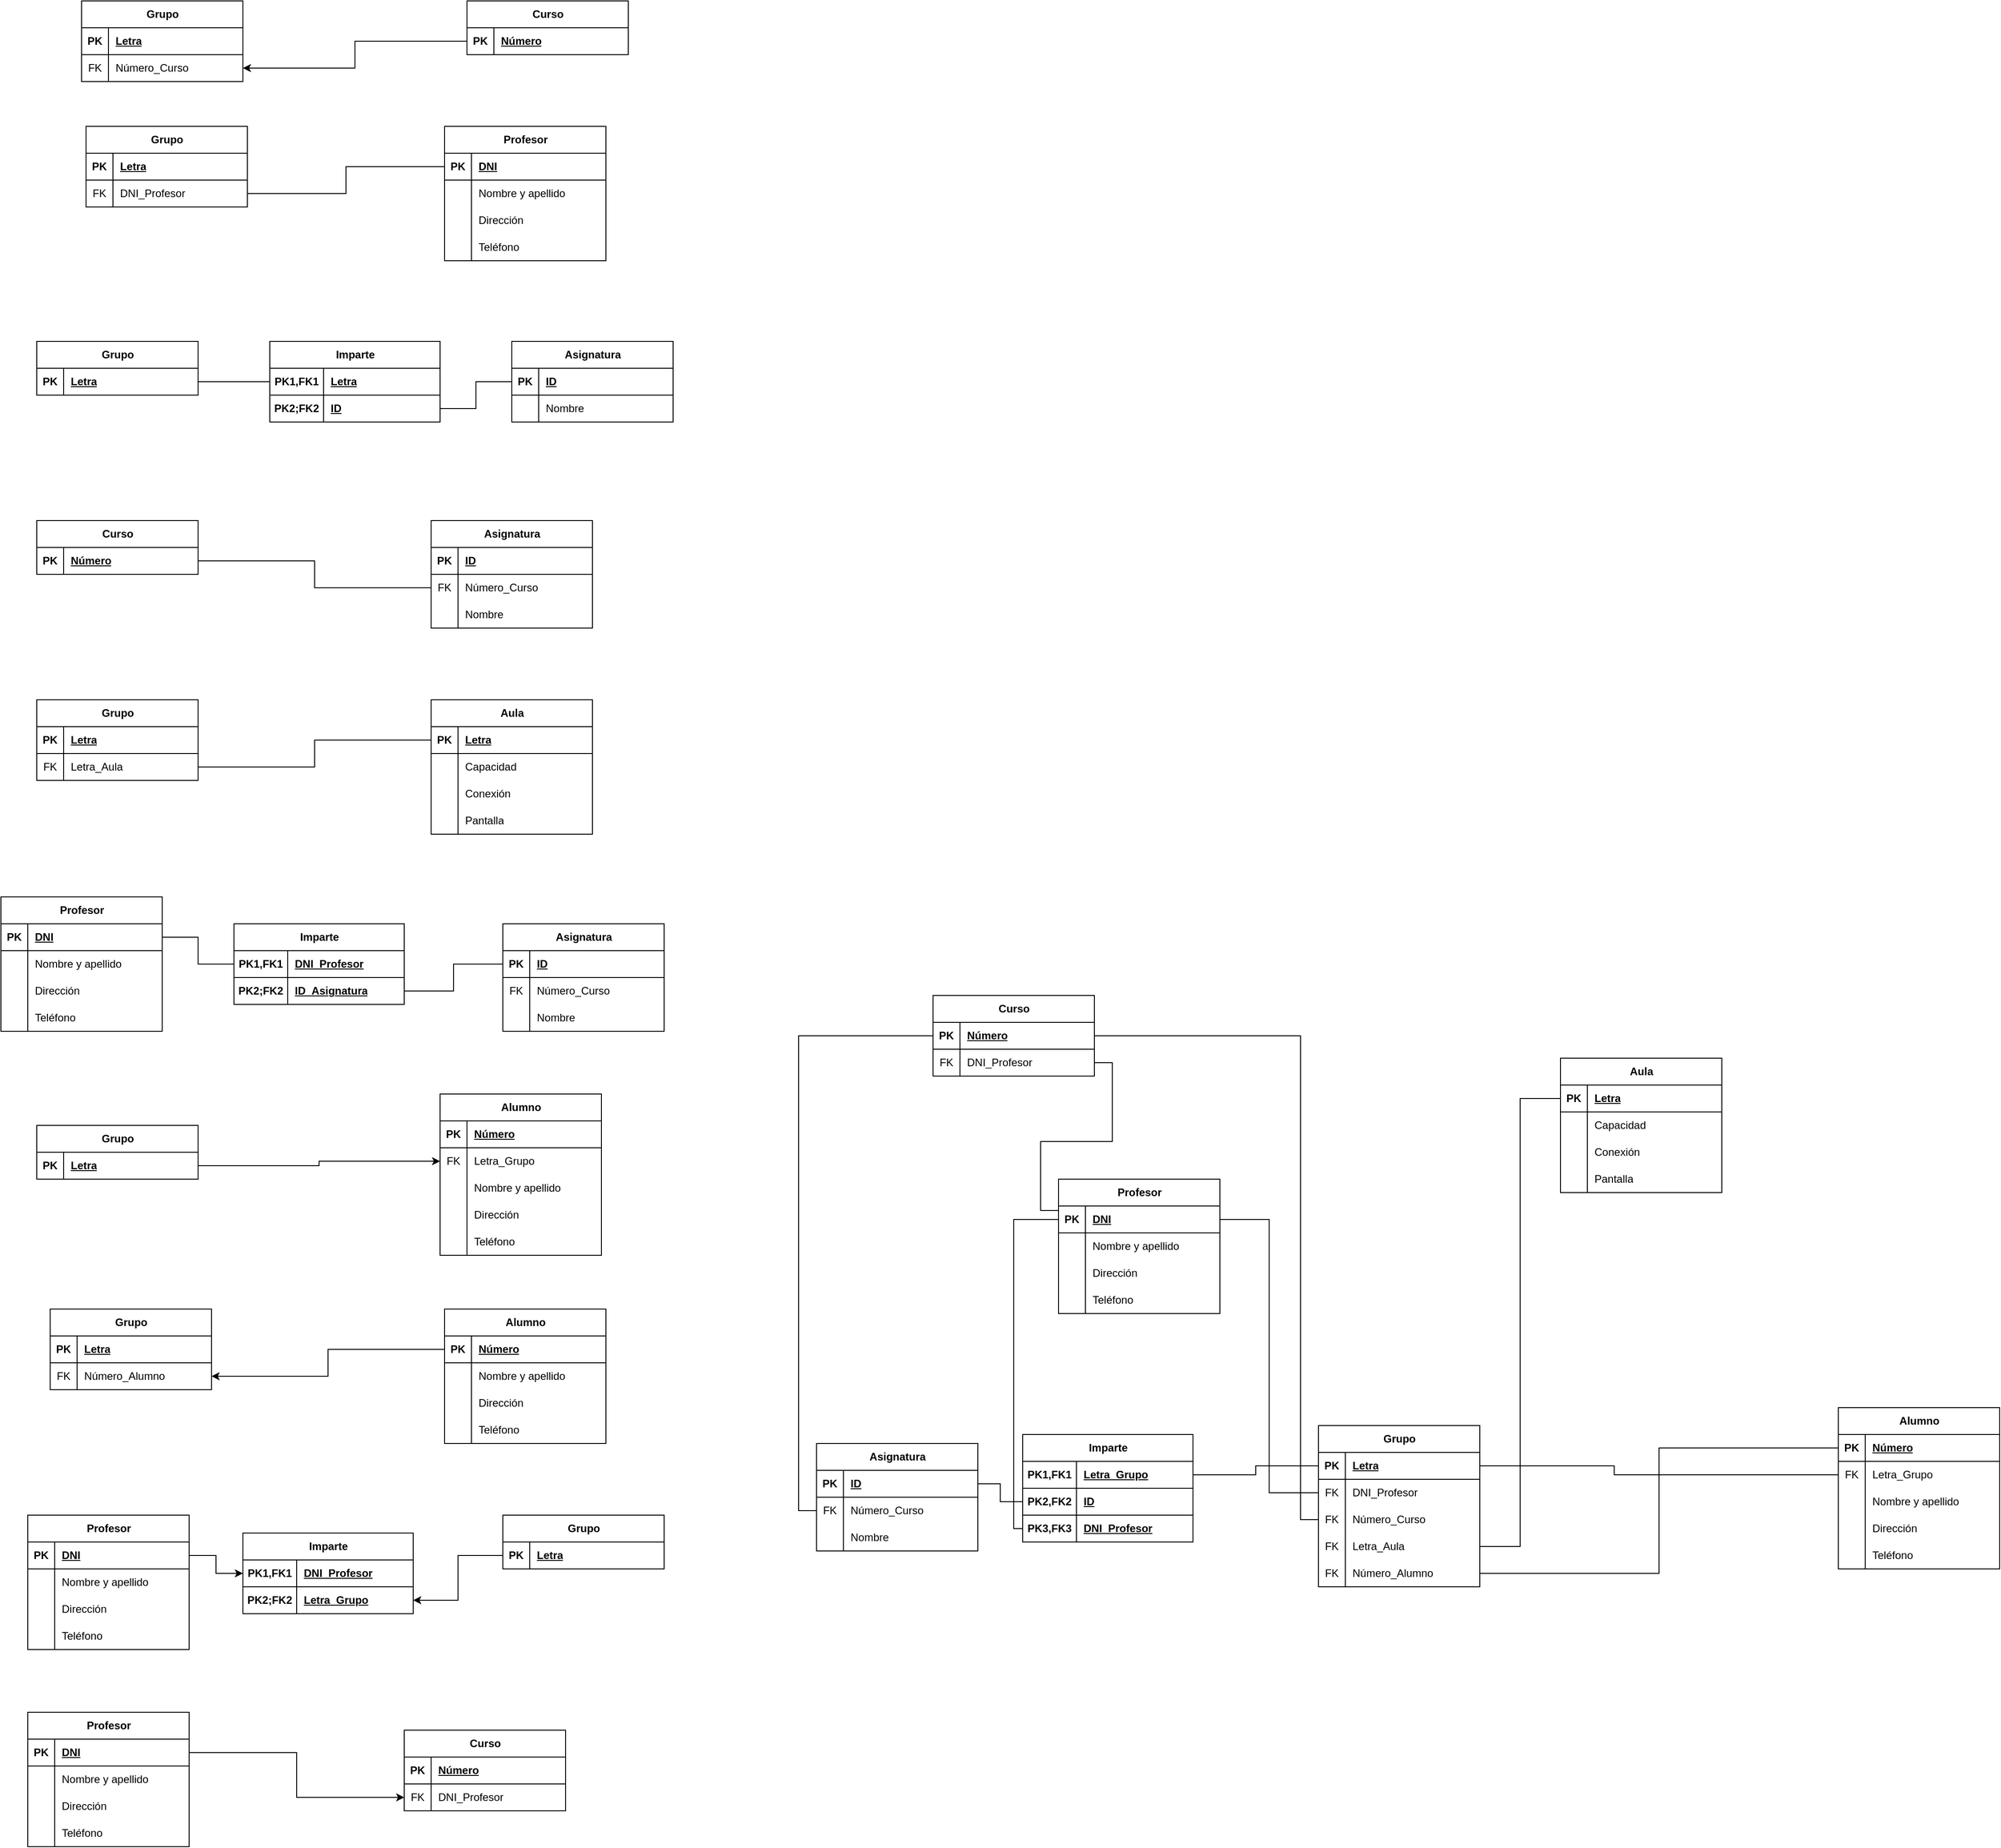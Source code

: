 <mxfile version="22.0.8" type="github">
  <diagram name="Page-1" id="YGzHI4bNKkFX8sW-OBtW">
    <mxGraphModel dx="1793" dy="940" grid="1" gridSize="10" guides="1" tooltips="1" connect="1" arrows="1" fold="1" page="1" pageScale="1" pageWidth="850" pageHeight="1100" math="0" shadow="0">
      <root>
        <mxCell id="0" />
        <mxCell id="1" parent="0" />
        <mxCell id="4Zdf2zJaDWuv9F3FMxjq-1" value="Grupo" style="shape=table;startSize=30;container=1;collapsible=1;childLayout=tableLayout;fixedRows=1;rowLines=0;fontStyle=1;align=center;resizeLast=1;html=1;" vertex="1" parent="1">
          <mxGeometry x="70" y="410" width="180" height="60" as="geometry" />
        </mxCell>
        <mxCell id="4Zdf2zJaDWuv9F3FMxjq-2" value="" style="shape=tableRow;horizontal=0;startSize=0;swimlaneHead=0;swimlaneBody=0;fillColor=none;collapsible=0;dropTarget=0;points=[[0,0.5],[1,0.5]];portConstraint=eastwest;top=0;left=0;right=0;bottom=1;" vertex="1" parent="4Zdf2zJaDWuv9F3FMxjq-1">
          <mxGeometry y="30" width="180" height="30" as="geometry" />
        </mxCell>
        <mxCell id="4Zdf2zJaDWuv9F3FMxjq-3" value="PK" style="shape=partialRectangle;connectable=0;fillColor=none;top=0;left=0;bottom=0;right=0;fontStyle=1;overflow=hidden;whiteSpace=wrap;html=1;" vertex="1" parent="4Zdf2zJaDWuv9F3FMxjq-2">
          <mxGeometry width="30" height="30" as="geometry">
            <mxRectangle width="30" height="30" as="alternateBounds" />
          </mxGeometry>
        </mxCell>
        <mxCell id="4Zdf2zJaDWuv9F3FMxjq-4" value="Letra" style="shape=partialRectangle;connectable=0;fillColor=none;top=0;left=0;bottom=0;right=0;align=left;spacingLeft=6;fontStyle=5;overflow=hidden;whiteSpace=wrap;html=1;" vertex="1" parent="4Zdf2zJaDWuv9F3FMxjq-2">
          <mxGeometry x="30" width="150" height="30" as="geometry">
            <mxRectangle width="150" height="30" as="alternateBounds" />
          </mxGeometry>
        </mxCell>
        <mxCell id="4Zdf2zJaDWuv9F3FMxjq-14" value="Imparte" style="shape=table;startSize=30;container=1;collapsible=1;childLayout=tableLayout;fixedRows=1;rowLines=0;fontStyle=1;align=center;resizeLast=1;html=1;" vertex="1" parent="1">
          <mxGeometry x="330" y="410" width="190" height="90" as="geometry" />
        </mxCell>
        <mxCell id="4Zdf2zJaDWuv9F3FMxjq-15" value="" style="shape=tableRow;horizontal=0;startSize=0;swimlaneHead=0;swimlaneBody=0;fillColor=none;collapsible=0;dropTarget=0;points=[[0,0.5],[1,0.5]];portConstraint=eastwest;top=0;left=0;right=0;bottom=1;" vertex="1" parent="4Zdf2zJaDWuv9F3FMxjq-14">
          <mxGeometry y="30" width="190" height="30" as="geometry" />
        </mxCell>
        <mxCell id="4Zdf2zJaDWuv9F3FMxjq-16" value="PK1,FK1" style="shape=partialRectangle;connectable=0;fillColor=none;top=0;left=0;bottom=0;right=0;fontStyle=1;overflow=hidden;whiteSpace=wrap;html=1;" vertex="1" parent="4Zdf2zJaDWuv9F3FMxjq-15">
          <mxGeometry width="60" height="30" as="geometry">
            <mxRectangle width="60" height="30" as="alternateBounds" />
          </mxGeometry>
        </mxCell>
        <mxCell id="4Zdf2zJaDWuv9F3FMxjq-17" value="Letra" style="shape=partialRectangle;connectable=0;fillColor=none;top=0;left=0;bottom=0;right=0;align=left;spacingLeft=6;fontStyle=5;overflow=hidden;whiteSpace=wrap;html=1;" vertex="1" parent="4Zdf2zJaDWuv9F3FMxjq-15">
          <mxGeometry x="60" width="130" height="30" as="geometry">
            <mxRectangle width="130" height="30" as="alternateBounds" />
          </mxGeometry>
        </mxCell>
        <mxCell id="4Zdf2zJaDWuv9F3FMxjq-66" value="" style="shape=tableRow;horizontal=0;startSize=0;swimlaneHead=0;swimlaneBody=0;fillColor=none;collapsible=0;dropTarget=0;points=[[0,0.5],[1,0.5]];portConstraint=eastwest;top=0;left=0;right=0;bottom=1;" vertex="1" parent="4Zdf2zJaDWuv9F3FMxjq-14">
          <mxGeometry y="60" width="190" height="30" as="geometry" />
        </mxCell>
        <mxCell id="4Zdf2zJaDWuv9F3FMxjq-67" value="PK2;FK2" style="shape=partialRectangle;connectable=0;fillColor=none;top=0;left=0;bottom=0;right=0;fontStyle=1;overflow=hidden;whiteSpace=wrap;html=1;" vertex="1" parent="4Zdf2zJaDWuv9F3FMxjq-66">
          <mxGeometry width="60" height="30" as="geometry">
            <mxRectangle width="60" height="30" as="alternateBounds" />
          </mxGeometry>
        </mxCell>
        <mxCell id="4Zdf2zJaDWuv9F3FMxjq-68" value="ID" style="shape=partialRectangle;connectable=0;fillColor=none;top=0;left=0;bottom=0;right=0;align=left;spacingLeft=6;fontStyle=5;overflow=hidden;whiteSpace=wrap;html=1;" vertex="1" parent="4Zdf2zJaDWuv9F3FMxjq-66">
          <mxGeometry x="60" width="130" height="30" as="geometry">
            <mxRectangle width="130" height="30" as="alternateBounds" />
          </mxGeometry>
        </mxCell>
        <mxCell id="4Zdf2zJaDWuv9F3FMxjq-27" value="Asignatura" style="shape=table;startSize=30;container=1;collapsible=1;childLayout=tableLayout;fixedRows=1;rowLines=0;fontStyle=1;align=center;resizeLast=1;html=1;" vertex="1" parent="1">
          <mxGeometry x="600" y="410" width="180" height="90" as="geometry" />
        </mxCell>
        <mxCell id="4Zdf2zJaDWuv9F3FMxjq-28" value="" style="shape=tableRow;horizontal=0;startSize=0;swimlaneHead=0;swimlaneBody=0;fillColor=none;collapsible=0;dropTarget=0;points=[[0,0.5],[1,0.5]];portConstraint=eastwest;top=0;left=0;right=0;bottom=1;" vertex="1" parent="4Zdf2zJaDWuv9F3FMxjq-27">
          <mxGeometry y="30" width="180" height="30" as="geometry" />
        </mxCell>
        <mxCell id="4Zdf2zJaDWuv9F3FMxjq-29" value="PK" style="shape=partialRectangle;connectable=0;fillColor=none;top=0;left=0;bottom=0;right=0;fontStyle=1;overflow=hidden;whiteSpace=wrap;html=1;" vertex="1" parent="4Zdf2zJaDWuv9F3FMxjq-28">
          <mxGeometry width="30" height="30" as="geometry">
            <mxRectangle width="30" height="30" as="alternateBounds" />
          </mxGeometry>
        </mxCell>
        <mxCell id="4Zdf2zJaDWuv9F3FMxjq-30" value="ID" style="shape=partialRectangle;connectable=0;fillColor=none;top=0;left=0;bottom=0;right=0;align=left;spacingLeft=6;fontStyle=5;overflow=hidden;whiteSpace=wrap;html=1;" vertex="1" parent="4Zdf2zJaDWuv9F3FMxjq-28">
          <mxGeometry x="30" width="150" height="30" as="geometry">
            <mxRectangle width="150" height="30" as="alternateBounds" />
          </mxGeometry>
        </mxCell>
        <mxCell id="4Zdf2zJaDWuv9F3FMxjq-31" value="" style="shape=tableRow;horizontal=0;startSize=0;swimlaneHead=0;swimlaneBody=0;fillColor=none;collapsible=0;dropTarget=0;points=[[0,0.5],[1,0.5]];portConstraint=eastwest;top=0;left=0;right=0;bottom=0;" vertex="1" parent="4Zdf2zJaDWuv9F3FMxjq-27">
          <mxGeometry y="60" width="180" height="30" as="geometry" />
        </mxCell>
        <mxCell id="4Zdf2zJaDWuv9F3FMxjq-32" value="" style="shape=partialRectangle;connectable=0;fillColor=none;top=0;left=0;bottom=0;right=0;editable=1;overflow=hidden;whiteSpace=wrap;html=1;" vertex="1" parent="4Zdf2zJaDWuv9F3FMxjq-31">
          <mxGeometry width="30" height="30" as="geometry">
            <mxRectangle width="30" height="30" as="alternateBounds" />
          </mxGeometry>
        </mxCell>
        <mxCell id="4Zdf2zJaDWuv9F3FMxjq-33" value="Nombre" style="shape=partialRectangle;connectable=0;fillColor=none;top=0;left=0;bottom=0;right=0;align=left;spacingLeft=6;overflow=hidden;whiteSpace=wrap;html=1;" vertex="1" parent="4Zdf2zJaDWuv9F3FMxjq-31">
          <mxGeometry x="30" width="150" height="30" as="geometry">
            <mxRectangle width="150" height="30" as="alternateBounds" />
          </mxGeometry>
        </mxCell>
        <mxCell id="4Zdf2zJaDWuv9F3FMxjq-69" style="edgeStyle=orthogonalEdgeStyle;rounded=0;orthogonalLoop=1;jettySize=auto;html=1;entryX=0;entryY=0.5;entryDx=0;entryDy=0;endArrow=none;endFill=0;" edge="1" parent="1" source="4Zdf2zJaDWuv9F3FMxjq-2" target="4Zdf2zJaDWuv9F3FMxjq-15">
          <mxGeometry relative="1" as="geometry" />
        </mxCell>
        <mxCell id="4Zdf2zJaDWuv9F3FMxjq-70" style="edgeStyle=orthogonalEdgeStyle;rounded=0;orthogonalLoop=1;jettySize=auto;html=1;entryX=1;entryY=0.5;entryDx=0;entryDy=0;endArrow=none;endFill=0;" edge="1" parent="1" source="4Zdf2zJaDWuv9F3FMxjq-28" target="4Zdf2zJaDWuv9F3FMxjq-66">
          <mxGeometry relative="1" as="geometry" />
        </mxCell>
        <mxCell id="4Zdf2zJaDWuv9F3FMxjq-71" value="Grupo" style="shape=table;startSize=30;container=1;collapsible=1;childLayout=tableLayout;fixedRows=1;rowLines=0;fontStyle=1;align=center;resizeLast=1;html=1;" vertex="1" parent="1">
          <mxGeometry x="125" y="170" width="180" height="90" as="geometry" />
        </mxCell>
        <mxCell id="4Zdf2zJaDWuv9F3FMxjq-72" value="" style="shape=tableRow;horizontal=0;startSize=0;swimlaneHead=0;swimlaneBody=0;fillColor=none;collapsible=0;dropTarget=0;points=[[0,0.5],[1,0.5]];portConstraint=eastwest;top=0;left=0;right=0;bottom=1;" vertex="1" parent="4Zdf2zJaDWuv9F3FMxjq-71">
          <mxGeometry y="30" width="180" height="30" as="geometry" />
        </mxCell>
        <mxCell id="4Zdf2zJaDWuv9F3FMxjq-73" value="PK" style="shape=partialRectangle;connectable=0;fillColor=none;top=0;left=0;bottom=0;right=0;fontStyle=1;overflow=hidden;whiteSpace=wrap;html=1;" vertex="1" parent="4Zdf2zJaDWuv9F3FMxjq-72">
          <mxGeometry width="30" height="30" as="geometry">
            <mxRectangle width="30" height="30" as="alternateBounds" />
          </mxGeometry>
        </mxCell>
        <mxCell id="4Zdf2zJaDWuv9F3FMxjq-74" value="Letra" style="shape=partialRectangle;connectable=0;fillColor=none;top=0;left=0;bottom=0;right=0;align=left;spacingLeft=6;fontStyle=5;overflow=hidden;whiteSpace=wrap;html=1;" vertex="1" parent="4Zdf2zJaDWuv9F3FMxjq-72">
          <mxGeometry x="30" width="150" height="30" as="geometry">
            <mxRectangle width="150" height="30" as="alternateBounds" />
          </mxGeometry>
        </mxCell>
        <mxCell id="4Zdf2zJaDWuv9F3FMxjq-99" value="" style="shape=tableRow;horizontal=0;startSize=0;swimlaneHead=0;swimlaneBody=0;fillColor=none;collapsible=0;dropTarget=0;points=[[0,0.5],[1,0.5]];portConstraint=eastwest;top=0;left=0;right=0;bottom=0;" vertex="1" parent="4Zdf2zJaDWuv9F3FMxjq-71">
          <mxGeometry y="60" width="180" height="30" as="geometry" />
        </mxCell>
        <mxCell id="4Zdf2zJaDWuv9F3FMxjq-100" value="FK" style="shape=partialRectangle;connectable=0;fillColor=none;top=0;left=0;bottom=0;right=0;fontStyle=0;overflow=hidden;whiteSpace=wrap;html=1;" vertex="1" parent="4Zdf2zJaDWuv9F3FMxjq-99">
          <mxGeometry width="30" height="30" as="geometry">
            <mxRectangle width="30" height="30" as="alternateBounds" />
          </mxGeometry>
        </mxCell>
        <mxCell id="4Zdf2zJaDWuv9F3FMxjq-101" value="DNI_Profesor" style="shape=partialRectangle;connectable=0;fillColor=none;top=0;left=0;bottom=0;right=0;align=left;spacingLeft=6;fontStyle=0;overflow=hidden;whiteSpace=wrap;html=1;" vertex="1" parent="4Zdf2zJaDWuv9F3FMxjq-99">
          <mxGeometry x="30" width="150" height="30" as="geometry">
            <mxRectangle width="150" height="30" as="alternateBounds" />
          </mxGeometry>
        </mxCell>
        <mxCell id="4Zdf2zJaDWuv9F3FMxjq-84" value="Profesor" style="shape=table;startSize=30;container=1;collapsible=1;childLayout=tableLayout;fixedRows=1;rowLines=0;fontStyle=1;align=center;resizeLast=1;html=1;" vertex="1" parent="1">
          <mxGeometry x="525" y="170" width="180" height="150" as="geometry" />
        </mxCell>
        <mxCell id="4Zdf2zJaDWuv9F3FMxjq-85" value="" style="shape=tableRow;horizontal=0;startSize=0;swimlaneHead=0;swimlaneBody=0;fillColor=none;collapsible=0;dropTarget=0;points=[[0,0.5],[1,0.5]];portConstraint=eastwest;top=0;left=0;right=0;bottom=1;" vertex="1" parent="4Zdf2zJaDWuv9F3FMxjq-84">
          <mxGeometry y="30" width="180" height="30" as="geometry" />
        </mxCell>
        <mxCell id="4Zdf2zJaDWuv9F3FMxjq-86" value="PK" style="shape=partialRectangle;connectable=0;fillColor=none;top=0;left=0;bottom=0;right=0;fontStyle=1;overflow=hidden;whiteSpace=wrap;html=1;" vertex="1" parent="4Zdf2zJaDWuv9F3FMxjq-85">
          <mxGeometry width="30" height="30" as="geometry">
            <mxRectangle width="30" height="30" as="alternateBounds" />
          </mxGeometry>
        </mxCell>
        <mxCell id="4Zdf2zJaDWuv9F3FMxjq-87" value="DNI" style="shape=partialRectangle;connectable=0;fillColor=none;top=0;left=0;bottom=0;right=0;align=left;spacingLeft=6;fontStyle=5;overflow=hidden;whiteSpace=wrap;html=1;" vertex="1" parent="4Zdf2zJaDWuv9F3FMxjq-85">
          <mxGeometry x="30" width="150" height="30" as="geometry">
            <mxRectangle width="150" height="30" as="alternateBounds" />
          </mxGeometry>
        </mxCell>
        <mxCell id="4Zdf2zJaDWuv9F3FMxjq-88" value="" style="shape=tableRow;horizontal=0;startSize=0;swimlaneHead=0;swimlaneBody=0;fillColor=none;collapsible=0;dropTarget=0;points=[[0,0.5],[1,0.5]];portConstraint=eastwest;top=0;left=0;right=0;bottom=0;" vertex="1" parent="4Zdf2zJaDWuv9F3FMxjq-84">
          <mxGeometry y="60" width="180" height="30" as="geometry" />
        </mxCell>
        <mxCell id="4Zdf2zJaDWuv9F3FMxjq-89" value="" style="shape=partialRectangle;connectable=0;fillColor=none;top=0;left=0;bottom=0;right=0;editable=1;overflow=hidden;whiteSpace=wrap;html=1;" vertex="1" parent="4Zdf2zJaDWuv9F3FMxjq-88">
          <mxGeometry width="30" height="30" as="geometry">
            <mxRectangle width="30" height="30" as="alternateBounds" />
          </mxGeometry>
        </mxCell>
        <mxCell id="4Zdf2zJaDWuv9F3FMxjq-90" value="Nombre y apellido" style="shape=partialRectangle;connectable=0;fillColor=none;top=0;left=0;bottom=0;right=0;align=left;spacingLeft=6;overflow=hidden;whiteSpace=wrap;html=1;" vertex="1" parent="4Zdf2zJaDWuv9F3FMxjq-88">
          <mxGeometry x="30" width="150" height="30" as="geometry">
            <mxRectangle width="150" height="30" as="alternateBounds" />
          </mxGeometry>
        </mxCell>
        <mxCell id="4Zdf2zJaDWuv9F3FMxjq-91" value="" style="shape=tableRow;horizontal=0;startSize=0;swimlaneHead=0;swimlaneBody=0;fillColor=none;collapsible=0;dropTarget=0;points=[[0,0.5],[1,0.5]];portConstraint=eastwest;top=0;left=0;right=0;bottom=0;" vertex="1" parent="4Zdf2zJaDWuv9F3FMxjq-84">
          <mxGeometry y="90" width="180" height="30" as="geometry" />
        </mxCell>
        <mxCell id="4Zdf2zJaDWuv9F3FMxjq-92" value="" style="shape=partialRectangle;connectable=0;fillColor=none;top=0;left=0;bottom=0;right=0;editable=1;overflow=hidden;whiteSpace=wrap;html=1;" vertex="1" parent="4Zdf2zJaDWuv9F3FMxjq-91">
          <mxGeometry width="30" height="30" as="geometry">
            <mxRectangle width="30" height="30" as="alternateBounds" />
          </mxGeometry>
        </mxCell>
        <mxCell id="4Zdf2zJaDWuv9F3FMxjq-93" value="Dirección" style="shape=partialRectangle;connectable=0;fillColor=none;top=0;left=0;bottom=0;right=0;align=left;spacingLeft=6;overflow=hidden;whiteSpace=wrap;html=1;" vertex="1" parent="4Zdf2zJaDWuv9F3FMxjq-91">
          <mxGeometry x="30" width="150" height="30" as="geometry">
            <mxRectangle width="150" height="30" as="alternateBounds" />
          </mxGeometry>
        </mxCell>
        <mxCell id="4Zdf2zJaDWuv9F3FMxjq-94" value="" style="shape=tableRow;horizontal=0;startSize=0;swimlaneHead=0;swimlaneBody=0;fillColor=none;collapsible=0;dropTarget=0;points=[[0,0.5],[1,0.5]];portConstraint=eastwest;top=0;left=0;right=0;bottom=0;" vertex="1" parent="4Zdf2zJaDWuv9F3FMxjq-84">
          <mxGeometry y="120" width="180" height="30" as="geometry" />
        </mxCell>
        <mxCell id="4Zdf2zJaDWuv9F3FMxjq-95" value="" style="shape=partialRectangle;connectable=0;fillColor=none;top=0;left=0;bottom=0;right=0;editable=1;overflow=hidden;whiteSpace=wrap;html=1;" vertex="1" parent="4Zdf2zJaDWuv9F3FMxjq-94">
          <mxGeometry width="30" height="30" as="geometry">
            <mxRectangle width="30" height="30" as="alternateBounds" />
          </mxGeometry>
        </mxCell>
        <mxCell id="4Zdf2zJaDWuv9F3FMxjq-96" value="Teléfono" style="shape=partialRectangle;connectable=0;fillColor=none;top=0;left=0;bottom=0;right=0;align=left;spacingLeft=6;overflow=hidden;whiteSpace=wrap;html=1;" vertex="1" parent="4Zdf2zJaDWuv9F3FMxjq-94">
          <mxGeometry x="30" width="150" height="30" as="geometry">
            <mxRectangle width="150" height="30" as="alternateBounds" />
          </mxGeometry>
        </mxCell>
        <mxCell id="4Zdf2zJaDWuv9F3FMxjq-98" style="edgeStyle=orthogonalEdgeStyle;rounded=0;orthogonalLoop=1;jettySize=auto;html=1;entryX=1;entryY=0.5;entryDx=0;entryDy=0;endArrow=none;endFill=0;" edge="1" parent="1" source="4Zdf2zJaDWuv9F3FMxjq-85" target="4Zdf2zJaDWuv9F3FMxjq-99">
          <mxGeometry relative="1" as="geometry">
            <mxPoint x="345" y="240" as="targetPoint" />
          </mxGeometry>
        </mxCell>
        <mxCell id="4Zdf2zJaDWuv9F3FMxjq-102" value="Grupo" style="shape=table;startSize=30;container=1;collapsible=1;childLayout=tableLayout;fixedRows=1;rowLines=0;fontStyle=1;align=center;resizeLast=1;html=1;" vertex="1" parent="1">
          <mxGeometry x="120" y="30" width="180" height="90" as="geometry" />
        </mxCell>
        <mxCell id="4Zdf2zJaDWuv9F3FMxjq-103" value="" style="shape=tableRow;horizontal=0;startSize=0;swimlaneHead=0;swimlaneBody=0;fillColor=none;collapsible=0;dropTarget=0;points=[[0,0.5],[1,0.5]];portConstraint=eastwest;top=0;left=0;right=0;bottom=1;" vertex="1" parent="4Zdf2zJaDWuv9F3FMxjq-102">
          <mxGeometry y="30" width="180" height="30" as="geometry" />
        </mxCell>
        <mxCell id="4Zdf2zJaDWuv9F3FMxjq-104" value="PK" style="shape=partialRectangle;connectable=0;fillColor=none;top=0;left=0;bottom=0;right=0;fontStyle=1;overflow=hidden;whiteSpace=wrap;html=1;" vertex="1" parent="4Zdf2zJaDWuv9F3FMxjq-103">
          <mxGeometry width="30" height="30" as="geometry">
            <mxRectangle width="30" height="30" as="alternateBounds" />
          </mxGeometry>
        </mxCell>
        <mxCell id="4Zdf2zJaDWuv9F3FMxjq-105" value="Letra" style="shape=partialRectangle;connectable=0;fillColor=none;top=0;left=0;bottom=0;right=0;align=left;spacingLeft=6;fontStyle=5;overflow=hidden;whiteSpace=wrap;html=1;" vertex="1" parent="4Zdf2zJaDWuv9F3FMxjq-103">
          <mxGeometry x="30" width="150" height="30" as="geometry">
            <mxRectangle width="150" height="30" as="alternateBounds" />
          </mxGeometry>
        </mxCell>
        <mxCell id="4Zdf2zJaDWuv9F3FMxjq-106" value="" style="shape=tableRow;horizontal=0;startSize=0;swimlaneHead=0;swimlaneBody=0;fillColor=none;collapsible=0;dropTarget=0;points=[[0,0.5],[1,0.5]];portConstraint=eastwest;top=0;left=0;right=0;bottom=0;" vertex="1" parent="4Zdf2zJaDWuv9F3FMxjq-102">
          <mxGeometry y="60" width="180" height="30" as="geometry" />
        </mxCell>
        <mxCell id="4Zdf2zJaDWuv9F3FMxjq-107" value="FK" style="shape=partialRectangle;connectable=0;fillColor=none;top=0;left=0;bottom=0;right=0;fontStyle=0;overflow=hidden;whiteSpace=wrap;html=1;" vertex="1" parent="4Zdf2zJaDWuv9F3FMxjq-106">
          <mxGeometry width="30" height="30" as="geometry">
            <mxRectangle width="30" height="30" as="alternateBounds" />
          </mxGeometry>
        </mxCell>
        <mxCell id="4Zdf2zJaDWuv9F3FMxjq-108" value="Número_Curso" style="shape=partialRectangle;connectable=0;fillColor=none;top=0;left=0;bottom=0;right=0;align=left;spacingLeft=6;fontStyle=0;overflow=hidden;whiteSpace=wrap;html=1;" vertex="1" parent="4Zdf2zJaDWuv9F3FMxjq-106">
          <mxGeometry x="30" width="150" height="30" as="geometry">
            <mxRectangle width="150" height="30" as="alternateBounds" />
          </mxGeometry>
        </mxCell>
        <mxCell id="4Zdf2zJaDWuv9F3FMxjq-118" value="Curso" style="shape=table;startSize=30;container=1;collapsible=1;childLayout=tableLayout;fixedRows=1;rowLines=0;fontStyle=1;align=center;resizeLast=1;html=1;" vertex="1" parent="1">
          <mxGeometry x="550" y="30" width="180" height="60" as="geometry" />
        </mxCell>
        <mxCell id="4Zdf2zJaDWuv9F3FMxjq-119" value="" style="shape=tableRow;horizontal=0;startSize=0;swimlaneHead=0;swimlaneBody=0;fillColor=none;collapsible=0;dropTarget=0;points=[[0,0.5],[1,0.5]];portConstraint=eastwest;top=0;left=0;right=0;bottom=1;" vertex="1" parent="4Zdf2zJaDWuv9F3FMxjq-118">
          <mxGeometry y="30" width="180" height="30" as="geometry" />
        </mxCell>
        <mxCell id="4Zdf2zJaDWuv9F3FMxjq-120" value="PK" style="shape=partialRectangle;connectable=0;fillColor=none;top=0;left=0;bottom=0;right=0;fontStyle=1;overflow=hidden;whiteSpace=wrap;html=1;" vertex="1" parent="4Zdf2zJaDWuv9F3FMxjq-119">
          <mxGeometry width="30" height="30" as="geometry">
            <mxRectangle width="30" height="30" as="alternateBounds" />
          </mxGeometry>
        </mxCell>
        <mxCell id="4Zdf2zJaDWuv9F3FMxjq-121" value="Número" style="shape=partialRectangle;connectable=0;fillColor=none;top=0;left=0;bottom=0;right=0;align=left;spacingLeft=6;fontStyle=5;overflow=hidden;whiteSpace=wrap;html=1;" vertex="1" parent="4Zdf2zJaDWuv9F3FMxjq-119">
          <mxGeometry x="30" width="150" height="30" as="geometry">
            <mxRectangle width="150" height="30" as="alternateBounds" />
          </mxGeometry>
        </mxCell>
        <mxCell id="4Zdf2zJaDWuv9F3FMxjq-131" style="edgeStyle=orthogonalEdgeStyle;rounded=0;orthogonalLoop=1;jettySize=auto;html=1;entryX=1;entryY=0.5;entryDx=0;entryDy=0;" edge="1" parent="1" source="4Zdf2zJaDWuv9F3FMxjq-119" target="4Zdf2zJaDWuv9F3FMxjq-106">
          <mxGeometry relative="1" as="geometry" />
        </mxCell>
        <mxCell id="4Zdf2zJaDWuv9F3FMxjq-132" value="Curso" style="shape=table;startSize=30;container=1;collapsible=1;childLayout=tableLayout;fixedRows=1;rowLines=0;fontStyle=1;align=center;resizeLast=1;html=1;" vertex="1" parent="1">
          <mxGeometry x="70" y="610" width="180" height="60" as="geometry" />
        </mxCell>
        <mxCell id="4Zdf2zJaDWuv9F3FMxjq-133" value="" style="shape=tableRow;horizontal=0;startSize=0;swimlaneHead=0;swimlaneBody=0;fillColor=none;collapsible=0;dropTarget=0;points=[[0,0.5],[1,0.5]];portConstraint=eastwest;top=0;left=0;right=0;bottom=1;" vertex="1" parent="4Zdf2zJaDWuv9F3FMxjq-132">
          <mxGeometry y="30" width="180" height="30" as="geometry" />
        </mxCell>
        <mxCell id="4Zdf2zJaDWuv9F3FMxjq-134" value="PK" style="shape=partialRectangle;connectable=0;fillColor=none;top=0;left=0;bottom=0;right=0;fontStyle=1;overflow=hidden;whiteSpace=wrap;html=1;" vertex="1" parent="4Zdf2zJaDWuv9F3FMxjq-133">
          <mxGeometry width="30" height="30" as="geometry">
            <mxRectangle width="30" height="30" as="alternateBounds" />
          </mxGeometry>
        </mxCell>
        <mxCell id="4Zdf2zJaDWuv9F3FMxjq-135" value="Número" style="shape=partialRectangle;connectable=0;fillColor=none;top=0;left=0;bottom=0;right=0;align=left;spacingLeft=6;fontStyle=5;overflow=hidden;whiteSpace=wrap;html=1;" vertex="1" parent="4Zdf2zJaDWuv9F3FMxjq-133">
          <mxGeometry x="30" width="150" height="30" as="geometry">
            <mxRectangle width="150" height="30" as="alternateBounds" />
          </mxGeometry>
        </mxCell>
        <mxCell id="4Zdf2zJaDWuv9F3FMxjq-145" value="Asignatura" style="shape=table;startSize=30;container=1;collapsible=1;childLayout=tableLayout;fixedRows=1;rowLines=0;fontStyle=1;align=center;resizeLast=1;html=1;" vertex="1" parent="1">
          <mxGeometry x="510" y="610" width="180" height="120" as="geometry" />
        </mxCell>
        <mxCell id="4Zdf2zJaDWuv9F3FMxjq-146" value="" style="shape=tableRow;horizontal=0;startSize=0;swimlaneHead=0;swimlaneBody=0;fillColor=none;collapsible=0;dropTarget=0;points=[[0,0.5],[1,0.5]];portConstraint=eastwest;top=0;left=0;right=0;bottom=1;" vertex="1" parent="4Zdf2zJaDWuv9F3FMxjq-145">
          <mxGeometry y="30" width="180" height="30" as="geometry" />
        </mxCell>
        <mxCell id="4Zdf2zJaDWuv9F3FMxjq-147" value="PK" style="shape=partialRectangle;connectable=0;fillColor=none;top=0;left=0;bottom=0;right=0;fontStyle=1;overflow=hidden;whiteSpace=wrap;html=1;" vertex="1" parent="4Zdf2zJaDWuv9F3FMxjq-146">
          <mxGeometry width="30" height="30" as="geometry">
            <mxRectangle width="30" height="30" as="alternateBounds" />
          </mxGeometry>
        </mxCell>
        <mxCell id="4Zdf2zJaDWuv9F3FMxjq-148" value="ID" style="shape=partialRectangle;connectable=0;fillColor=none;top=0;left=0;bottom=0;right=0;align=left;spacingLeft=6;fontStyle=5;overflow=hidden;whiteSpace=wrap;html=1;" vertex="1" parent="4Zdf2zJaDWuv9F3FMxjq-146">
          <mxGeometry x="30" width="150" height="30" as="geometry">
            <mxRectangle width="150" height="30" as="alternateBounds" />
          </mxGeometry>
        </mxCell>
        <mxCell id="4Zdf2zJaDWuv9F3FMxjq-159" value="" style="shape=tableRow;horizontal=0;startSize=0;swimlaneHead=0;swimlaneBody=0;fillColor=none;collapsible=0;dropTarget=0;points=[[0,0.5],[1,0.5]];portConstraint=eastwest;top=0;left=0;right=0;bottom=0;" vertex="1" parent="4Zdf2zJaDWuv9F3FMxjq-145">
          <mxGeometry y="60" width="180" height="30" as="geometry" />
        </mxCell>
        <mxCell id="4Zdf2zJaDWuv9F3FMxjq-160" value="FK" style="shape=partialRectangle;connectable=0;fillColor=none;top=0;left=0;bottom=0;right=0;fontStyle=0;overflow=hidden;whiteSpace=wrap;html=1;" vertex="1" parent="4Zdf2zJaDWuv9F3FMxjq-159">
          <mxGeometry width="30" height="30" as="geometry">
            <mxRectangle width="30" height="30" as="alternateBounds" />
          </mxGeometry>
        </mxCell>
        <mxCell id="4Zdf2zJaDWuv9F3FMxjq-161" value="Número_Curso" style="shape=partialRectangle;connectable=0;fillColor=none;top=0;left=0;bottom=0;right=0;align=left;spacingLeft=6;fontStyle=0;overflow=hidden;whiteSpace=wrap;html=1;" vertex="1" parent="4Zdf2zJaDWuv9F3FMxjq-159">
          <mxGeometry x="30" width="150" height="30" as="geometry">
            <mxRectangle width="150" height="30" as="alternateBounds" />
          </mxGeometry>
        </mxCell>
        <mxCell id="4Zdf2zJaDWuv9F3FMxjq-149" value="" style="shape=tableRow;horizontal=0;startSize=0;swimlaneHead=0;swimlaneBody=0;fillColor=none;collapsible=0;dropTarget=0;points=[[0,0.5],[1,0.5]];portConstraint=eastwest;top=0;left=0;right=0;bottom=0;" vertex="1" parent="4Zdf2zJaDWuv9F3FMxjq-145">
          <mxGeometry y="90" width="180" height="30" as="geometry" />
        </mxCell>
        <mxCell id="4Zdf2zJaDWuv9F3FMxjq-150" value="" style="shape=partialRectangle;connectable=0;fillColor=none;top=0;left=0;bottom=0;right=0;editable=1;overflow=hidden;whiteSpace=wrap;html=1;" vertex="1" parent="4Zdf2zJaDWuv9F3FMxjq-149">
          <mxGeometry width="30" height="30" as="geometry">
            <mxRectangle width="30" height="30" as="alternateBounds" />
          </mxGeometry>
        </mxCell>
        <mxCell id="4Zdf2zJaDWuv9F3FMxjq-151" value="Nombre" style="shape=partialRectangle;connectable=0;fillColor=none;top=0;left=0;bottom=0;right=0;align=left;spacingLeft=6;overflow=hidden;whiteSpace=wrap;html=1;" vertex="1" parent="4Zdf2zJaDWuv9F3FMxjq-149">
          <mxGeometry x="30" width="150" height="30" as="geometry">
            <mxRectangle width="150" height="30" as="alternateBounds" />
          </mxGeometry>
        </mxCell>
        <mxCell id="4Zdf2zJaDWuv9F3FMxjq-158" style="edgeStyle=orthogonalEdgeStyle;rounded=0;orthogonalLoop=1;jettySize=auto;html=1;entryX=0;entryY=0.5;entryDx=0;entryDy=0;endArrow=none;endFill=0;" edge="1" parent="1" source="4Zdf2zJaDWuv9F3FMxjq-133" target="4Zdf2zJaDWuv9F3FMxjq-159">
          <mxGeometry relative="1" as="geometry">
            <mxPoint x="380" y="670" as="targetPoint" />
          </mxGeometry>
        </mxCell>
        <mxCell id="4Zdf2zJaDWuv9F3FMxjq-162" value="Grupo" style="shape=table;startSize=30;container=1;collapsible=1;childLayout=tableLayout;fixedRows=1;rowLines=0;fontStyle=1;align=center;resizeLast=1;html=1;" vertex="1" parent="1">
          <mxGeometry x="70" y="810" width="180" height="90" as="geometry" />
        </mxCell>
        <mxCell id="4Zdf2zJaDWuv9F3FMxjq-163" value="" style="shape=tableRow;horizontal=0;startSize=0;swimlaneHead=0;swimlaneBody=0;fillColor=none;collapsible=0;dropTarget=0;points=[[0,0.5],[1,0.5]];portConstraint=eastwest;top=0;left=0;right=0;bottom=1;" vertex="1" parent="4Zdf2zJaDWuv9F3FMxjq-162">
          <mxGeometry y="30" width="180" height="30" as="geometry" />
        </mxCell>
        <mxCell id="4Zdf2zJaDWuv9F3FMxjq-164" value="PK" style="shape=partialRectangle;connectable=0;fillColor=none;top=0;left=0;bottom=0;right=0;fontStyle=1;overflow=hidden;whiteSpace=wrap;html=1;" vertex="1" parent="4Zdf2zJaDWuv9F3FMxjq-163">
          <mxGeometry width="30" height="30" as="geometry">
            <mxRectangle width="30" height="30" as="alternateBounds" />
          </mxGeometry>
        </mxCell>
        <mxCell id="4Zdf2zJaDWuv9F3FMxjq-165" value="Letra" style="shape=partialRectangle;connectable=0;fillColor=none;top=0;left=0;bottom=0;right=0;align=left;spacingLeft=6;fontStyle=5;overflow=hidden;whiteSpace=wrap;html=1;" vertex="1" parent="4Zdf2zJaDWuv9F3FMxjq-163">
          <mxGeometry x="30" width="150" height="30" as="geometry">
            <mxRectangle width="150" height="30" as="alternateBounds" />
          </mxGeometry>
        </mxCell>
        <mxCell id="4Zdf2zJaDWuv9F3FMxjq-166" value="" style="shape=tableRow;horizontal=0;startSize=0;swimlaneHead=0;swimlaneBody=0;fillColor=none;collapsible=0;dropTarget=0;points=[[0,0.5],[1,0.5]];portConstraint=eastwest;top=0;left=0;right=0;bottom=0;" vertex="1" parent="4Zdf2zJaDWuv9F3FMxjq-162">
          <mxGeometry y="60" width="180" height="30" as="geometry" />
        </mxCell>
        <mxCell id="4Zdf2zJaDWuv9F3FMxjq-167" value="FK" style="shape=partialRectangle;connectable=0;fillColor=none;top=0;left=0;bottom=0;right=0;fontStyle=0;overflow=hidden;whiteSpace=wrap;html=1;" vertex="1" parent="4Zdf2zJaDWuv9F3FMxjq-166">
          <mxGeometry width="30" height="30" as="geometry">
            <mxRectangle width="30" height="30" as="alternateBounds" />
          </mxGeometry>
        </mxCell>
        <mxCell id="4Zdf2zJaDWuv9F3FMxjq-168" value="Letra_Aula" style="shape=partialRectangle;connectable=0;fillColor=none;top=0;left=0;bottom=0;right=0;align=left;spacingLeft=6;fontStyle=0;overflow=hidden;whiteSpace=wrap;html=1;" vertex="1" parent="4Zdf2zJaDWuv9F3FMxjq-166">
          <mxGeometry x="30" width="150" height="30" as="geometry">
            <mxRectangle width="150" height="30" as="alternateBounds" />
          </mxGeometry>
        </mxCell>
        <mxCell id="4Zdf2zJaDWuv9F3FMxjq-178" value="Aula" style="shape=table;startSize=30;container=1;collapsible=1;childLayout=tableLayout;fixedRows=1;rowLines=0;fontStyle=1;align=center;resizeLast=1;html=1;" vertex="1" parent="1">
          <mxGeometry x="510" y="810" width="180" height="150" as="geometry" />
        </mxCell>
        <mxCell id="4Zdf2zJaDWuv9F3FMxjq-179" value="" style="shape=tableRow;horizontal=0;startSize=0;swimlaneHead=0;swimlaneBody=0;fillColor=none;collapsible=0;dropTarget=0;points=[[0,0.5],[1,0.5]];portConstraint=eastwest;top=0;left=0;right=0;bottom=1;" vertex="1" parent="4Zdf2zJaDWuv9F3FMxjq-178">
          <mxGeometry y="30" width="180" height="30" as="geometry" />
        </mxCell>
        <mxCell id="4Zdf2zJaDWuv9F3FMxjq-180" value="PK" style="shape=partialRectangle;connectable=0;fillColor=none;top=0;left=0;bottom=0;right=0;fontStyle=1;overflow=hidden;whiteSpace=wrap;html=1;" vertex="1" parent="4Zdf2zJaDWuv9F3FMxjq-179">
          <mxGeometry width="30" height="30" as="geometry">
            <mxRectangle width="30" height="30" as="alternateBounds" />
          </mxGeometry>
        </mxCell>
        <mxCell id="4Zdf2zJaDWuv9F3FMxjq-181" value="Letra" style="shape=partialRectangle;connectable=0;fillColor=none;top=0;left=0;bottom=0;right=0;align=left;spacingLeft=6;fontStyle=5;overflow=hidden;whiteSpace=wrap;html=1;" vertex="1" parent="4Zdf2zJaDWuv9F3FMxjq-179">
          <mxGeometry x="30" width="150" height="30" as="geometry">
            <mxRectangle width="150" height="30" as="alternateBounds" />
          </mxGeometry>
        </mxCell>
        <mxCell id="4Zdf2zJaDWuv9F3FMxjq-185" value="" style="shape=tableRow;horizontal=0;startSize=0;swimlaneHead=0;swimlaneBody=0;fillColor=none;collapsible=0;dropTarget=0;points=[[0,0.5],[1,0.5]];portConstraint=eastwest;top=0;left=0;right=0;bottom=0;" vertex="1" parent="4Zdf2zJaDWuv9F3FMxjq-178">
          <mxGeometry y="60" width="180" height="30" as="geometry" />
        </mxCell>
        <mxCell id="4Zdf2zJaDWuv9F3FMxjq-186" value="" style="shape=partialRectangle;connectable=0;fillColor=none;top=0;left=0;bottom=0;right=0;editable=1;overflow=hidden;whiteSpace=wrap;html=1;" vertex="1" parent="4Zdf2zJaDWuv9F3FMxjq-185">
          <mxGeometry width="30" height="30" as="geometry">
            <mxRectangle width="30" height="30" as="alternateBounds" />
          </mxGeometry>
        </mxCell>
        <mxCell id="4Zdf2zJaDWuv9F3FMxjq-187" value="Capacidad" style="shape=partialRectangle;connectable=0;fillColor=none;top=0;left=0;bottom=0;right=0;align=left;spacingLeft=6;overflow=hidden;whiteSpace=wrap;html=1;" vertex="1" parent="4Zdf2zJaDWuv9F3FMxjq-185">
          <mxGeometry x="30" width="150" height="30" as="geometry">
            <mxRectangle width="150" height="30" as="alternateBounds" />
          </mxGeometry>
        </mxCell>
        <mxCell id="4Zdf2zJaDWuv9F3FMxjq-188" value="" style="shape=tableRow;horizontal=0;startSize=0;swimlaneHead=0;swimlaneBody=0;fillColor=none;collapsible=0;dropTarget=0;points=[[0,0.5],[1,0.5]];portConstraint=eastwest;top=0;left=0;right=0;bottom=0;" vertex="1" parent="4Zdf2zJaDWuv9F3FMxjq-178">
          <mxGeometry y="90" width="180" height="30" as="geometry" />
        </mxCell>
        <mxCell id="4Zdf2zJaDWuv9F3FMxjq-189" value="" style="shape=partialRectangle;connectable=0;fillColor=none;top=0;left=0;bottom=0;right=0;editable=1;overflow=hidden;whiteSpace=wrap;html=1;" vertex="1" parent="4Zdf2zJaDWuv9F3FMxjq-188">
          <mxGeometry width="30" height="30" as="geometry">
            <mxRectangle width="30" height="30" as="alternateBounds" />
          </mxGeometry>
        </mxCell>
        <mxCell id="4Zdf2zJaDWuv9F3FMxjq-190" value="Conexión" style="shape=partialRectangle;connectable=0;fillColor=none;top=0;left=0;bottom=0;right=0;align=left;spacingLeft=6;overflow=hidden;whiteSpace=wrap;html=1;" vertex="1" parent="4Zdf2zJaDWuv9F3FMxjq-188">
          <mxGeometry x="30" width="150" height="30" as="geometry">
            <mxRectangle width="150" height="30" as="alternateBounds" />
          </mxGeometry>
        </mxCell>
        <mxCell id="4Zdf2zJaDWuv9F3FMxjq-191" value="" style="shape=tableRow;horizontal=0;startSize=0;swimlaneHead=0;swimlaneBody=0;fillColor=none;collapsible=0;dropTarget=0;points=[[0,0.5],[1,0.5]];portConstraint=eastwest;top=0;left=0;right=0;bottom=0;" vertex="1" parent="4Zdf2zJaDWuv9F3FMxjq-178">
          <mxGeometry y="120" width="180" height="30" as="geometry" />
        </mxCell>
        <mxCell id="4Zdf2zJaDWuv9F3FMxjq-192" value="" style="shape=partialRectangle;connectable=0;fillColor=none;top=0;left=0;bottom=0;right=0;editable=1;overflow=hidden;whiteSpace=wrap;html=1;" vertex="1" parent="4Zdf2zJaDWuv9F3FMxjq-191">
          <mxGeometry width="30" height="30" as="geometry">
            <mxRectangle width="30" height="30" as="alternateBounds" />
          </mxGeometry>
        </mxCell>
        <mxCell id="4Zdf2zJaDWuv9F3FMxjq-193" value="Pantalla" style="shape=partialRectangle;connectable=0;fillColor=none;top=0;left=0;bottom=0;right=0;align=left;spacingLeft=6;overflow=hidden;whiteSpace=wrap;html=1;" vertex="1" parent="4Zdf2zJaDWuv9F3FMxjq-191">
          <mxGeometry x="30" width="150" height="30" as="geometry">
            <mxRectangle width="150" height="30" as="alternateBounds" />
          </mxGeometry>
        </mxCell>
        <mxCell id="4Zdf2zJaDWuv9F3FMxjq-194" style="edgeStyle=orthogonalEdgeStyle;rounded=0;orthogonalLoop=1;jettySize=auto;html=1;entryX=1;entryY=0.5;entryDx=0;entryDy=0;endArrow=none;endFill=0;" edge="1" parent="1" source="4Zdf2zJaDWuv9F3FMxjq-179" target="4Zdf2zJaDWuv9F3FMxjq-166">
          <mxGeometry relative="1" as="geometry" />
        </mxCell>
        <mxCell id="4Zdf2zJaDWuv9F3FMxjq-195" value="Grupo" style="shape=table;startSize=30;container=1;collapsible=1;childLayout=tableLayout;fixedRows=1;rowLines=0;fontStyle=1;align=center;resizeLast=1;html=1;" vertex="1" parent="1">
          <mxGeometry x="70" y="1285" width="180" height="60" as="geometry" />
        </mxCell>
        <mxCell id="4Zdf2zJaDWuv9F3FMxjq-196" value="" style="shape=tableRow;horizontal=0;startSize=0;swimlaneHead=0;swimlaneBody=0;fillColor=none;collapsible=0;dropTarget=0;points=[[0,0.5],[1,0.5]];portConstraint=eastwest;top=0;left=0;right=0;bottom=1;" vertex="1" parent="4Zdf2zJaDWuv9F3FMxjq-195">
          <mxGeometry y="30" width="180" height="30" as="geometry" />
        </mxCell>
        <mxCell id="4Zdf2zJaDWuv9F3FMxjq-197" value="PK" style="shape=partialRectangle;connectable=0;fillColor=none;top=0;left=0;bottom=0;right=0;fontStyle=1;overflow=hidden;whiteSpace=wrap;html=1;" vertex="1" parent="4Zdf2zJaDWuv9F3FMxjq-196">
          <mxGeometry width="30" height="30" as="geometry">
            <mxRectangle width="30" height="30" as="alternateBounds" />
          </mxGeometry>
        </mxCell>
        <mxCell id="4Zdf2zJaDWuv9F3FMxjq-198" value="Letra" style="shape=partialRectangle;connectable=0;fillColor=none;top=0;left=0;bottom=0;right=0;align=left;spacingLeft=6;fontStyle=5;overflow=hidden;whiteSpace=wrap;html=1;" vertex="1" parent="4Zdf2zJaDWuv9F3FMxjq-196">
          <mxGeometry x="30" width="150" height="30" as="geometry">
            <mxRectangle width="150" height="30" as="alternateBounds" />
          </mxGeometry>
        </mxCell>
        <mxCell id="4Zdf2zJaDWuv9F3FMxjq-227" style="edgeStyle=orthogonalEdgeStyle;rounded=0;orthogonalLoop=1;jettySize=auto;html=1;entryX=0;entryY=0.5;entryDx=0;entryDy=0;" edge="1" parent="1" source="4Zdf2zJaDWuv9F3FMxjq-196" target="4Zdf2zJaDWuv9F3FMxjq-224">
          <mxGeometry relative="1" as="geometry" />
        </mxCell>
        <mxCell id="4Zdf2zJaDWuv9F3FMxjq-244" value="Alumno" style="shape=table;startSize=30;container=1;collapsible=1;childLayout=tableLayout;fixedRows=1;rowLines=0;fontStyle=1;align=center;resizeLast=1;html=1;" vertex="1" parent="1">
          <mxGeometry x="525" y="1490" width="180" height="150" as="geometry" />
        </mxCell>
        <mxCell id="4Zdf2zJaDWuv9F3FMxjq-245" value="" style="shape=tableRow;horizontal=0;startSize=0;swimlaneHead=0;swimlaneBody=0;fillColor=none;collapsible=0;dropTarget=0;points=[[0,0.5],[1,0.5]];portConstraint=eastwest;top=0;left=0;right=0;bottom=1;" vertex="1" parent="4Zdf2zJaDWuv9F3FMxjq-244">
          <mxGeometry y="30" width="180" height="30" as="geometry" />
        </mxCell>
        <mxCell id="4Zdf2zJaDWuv9F3FMxjq-246" value="PK" style="shape=partialRectangle;connectable=0;fillColor=none;top=0;left=0;bottom=0;right=0;fontStyle=1;overflow=hidden;whiteSpace=wrap;html=1;" vertex="1" parent="4Zdf2zJaDWuv9F3FMxjq-245">
          <mxGeometry width="30" height="30" as="geometry">
            <mxRectangle width="30" height="30" as="alternateBounds" />
          </mxGeometry>
        </mxCell>
        <mxCell id="4Zdf2zJaDWuv9F3FMxjq-247" value="Número" style="shape=partialRectangle;connectable=0;fillColor=none;top=0;left=0;bottom=0;right=0;align=left;spacingLeft=6;fontStyle=5;overflow=hidden;whiteSpace=wrap;html=1;" vertex="1" parent="4Zdf2zJaDWuv9F3FMxjq-245">
          <mxGeometry x="30" width="150" height="30" as="geometry">
            <mxRectangle width="150" height="30" as="alternateBounds" />
          </mxGeometry>
        </mxCell>
        <mxCell id="4Zdf2zJaDWuv9F3FMxjq-251" value="" style="shape=tableRow;horizontal=0;startSize=0;swimlaneHead=0;swimlaneBody=0;fillColor=none;collapsible=0;dropTarget=0;points=[[0,0.5],[1,0.5]];portConstraint=eastwest;top=0;left=0;right=0;bottom=0;" vertex="1" parent="4Zdf2zJaDWuv9F3FMxjq-244">
          <mxGeometry y="60" width="180" height="30" as="geometry" />
        </mxCell>
        <mxCell id="4Zdf2zJaDWuv9F3FMxjq-252" value="" style="shape=partialRectangle;connectable=0;fillColor=none;top=0;left=0;bottom=0;right=0;editable=1;overflow=hidden;whiteSpace=wrap;html=1;" vertex="1" parent="4Zdf2zJaDWuv9F3FMxjq-251">
          <mxGeometry width="30" height="30" as="geometry">
            <mxRectangle width="30" height="30" as="alternateBounds" />
          </mxGeometry>
        </mxCell>
        <mxCell id="4Zdf2zJaDWuv9F3FMxjq-253" value="Nombre y apellido" style="shape=partialRectangle;connectable=0;fillColor=none;top=0;left=0;bottom=0;right=0;align=left;spacingLeft=6;overflow=hidden;whiteSpace=wrap;html=1;" vertex="1" parent="4Zdf2zJaDWuv9F3FMxjq-251">
          <mxGeometry x="30" width="150" height="30" as="geometry">
            <mxRectangle width="150" height="30" as="alternateBounds" />
          </mxGeometry>
        </mxCell>
        <mxCell id="4Zdf2zJaDWuv9F3FMxjq-254" value="" style="shape=tableRow;horizontal=0;startSize=0;swimlaneHead=0;swimlaneBody=0;fillColor=none;collapsible=0;dropTarget=0;points=[[0,0.5],[1,0.5]];portConstraint=eastwest;top=0;left=0;right=0;bottom=0;" vertex="1" parent="4Zdf2zJaDWuv9F3FMxjq-244">
          <mxGeometry y="90" width="180" height="30" as="geometry" />
        </mxCell>
        <mxCell id="4Zdf2zJaDWuv9F3FMxjq-255" value="" style="shape=partialRectangle;connectable=0;fillColor=none;top=0;left=0;bottom=0;right=0;editable=1;overflow=hidden;whiteSpace=wrap;html=1;" vertex="1" parent="4Zdf2zJaDWuv9F3FMxjq-254">
          <mxGeometry width="30" height="30" as="geometry">
            <mxRectangle width="30" height="30" as="alternateBounds" />
          </mxGeometry>
        </mxCell>
        <mxCell id="4Zdf2zJaDWuv9F3FMxjq-256" value="Dirección" style="shape=partialRectangle;connectable=0;fillColor=none;top=0;left=0;bottom=0;right=0;align=left;spacingLeft=6;overflow=hidden;whiteSpace=wrap;html=1;" vertex="1" parent="4Zdf2zJaDWuv9F3FMxjq-254">
          <mxGeometry x="30" width="150" height="30" as="geometry">
            <mxRectangle width="150" height="30" as="alternateBounds" />
          </mxGeometry>
        </mxCell>
        <mxCell id="4Zdf2zJaDWuv9F3FMxjq-257" value="" style="shape=tableRow;horizontal=0;startSize=0;swimlaneHead=0;swimlaneBody=0;fillColor=none;collapsible=0;dropTarget=0;points=[[0,0.5],[1,0.5]];portConstraint=eastwest;top=0;left=0;right=0;bottom=0;" vertex="1" parent="4Zdf2zJaDWuv9F3FMxjq-244">
          <mxGeometry y="120" width="180" height="30" as="geometry" />
        </mxCell>
        <mxCell id="4Zdf2zJaDWuv9F3FMxjq-258" value="" style="shape=partialRectangle;connectable=0;fillColor=none;top=0;left=0;bottom=0;right=0;editable=1;overflow=hidden;whiteSpace=wrap;html=1;" vertex="1" parent="4Zdf2zJaDWuv9F3FMxjq-257">
          <mxGeometry width="30" height="30" as="geometry">
            <mxRectangle width="30" height="30" as="alternateBounds" />
          </mxGeometry>
        </mxCell>
        <mxCell id="4Zdf2zJaDWuv9F3FMxjq-259" value="Teléfono" style="shape=partialRectangle;connectable=0;fillColor=none;top=0;left=0;bottom=0;right=0;align=left;spacingLeft=6;overflow=hidden;whiteSpace=wrap;html=1;" vertex="1" parent="4Zdf2zJaDWuv9F3FMxjq-257">
          <mxGeometry x="30" width="150" height="30" as="geometry">
            <mxRectangle width="150" height="30" as="alternateBounds" />
          </mxGeometry>
        </mxCell>
        <mxCell id="4Zdf2zJaDWuv9F3FMxjq-260" value="Grupo" style="shape=table;startSize=30;container=1;collapsible=1;childLayout=tableLayout;fixedRows=1;rowLines=0;fontStyle=1;align=center;resizeLast=1;html=1;" vertex="1" parent="1">
          <mxGeometry x="85" y="1490" width="180" height="90" as="geometry" />
        </mxCell>
        <mxCell id="4Zdf2zJaDWuv9F3FMxjq-261" value="" style="shape=tableRow;horizontal=0;startSize=0;swimlaneHead=0;swimlaneBody=0;fillColor=none;collapsible=0;dropTarget=0;points=[[0,0.5],[1,0.5]];portConstraint=eastwest;top=0;left=0;right=0;bottom=1;" vertex="1" parent="4Zdf2zJaDWuv9F3FMxjq-260">
          <mxGeometry y="30" width="180" height="30" as="geometry" />
        </mxCell>
        <mxCell id="4Zdf2zJaDWuv9F3FMxjq-262" value="PK" style="shape=partialRectangle;connectable=0;fillColor=none;top=0;left=0;bottom=0;right=0;fontStyle=1;overflow=hidden;whiteSpace=wrap;html=1;" vertex="1" parent="4Zdf2zJaDWuv9F3FMxjq-261">
          <mxGeometry width="30" height="30" as="geometry">
            <mxRectangle width="30" height="30" as="alternateBounds" />
          </mxGeometry>
        </mxCell>
        <mxCell id="4Zdf2zJaDWuv9F3FMxjq-263" value="Letra" style="shape=partialRectangle;connectable=0;fillColor=none;top=0;left=0;bottom=0;right=0;align=left;spacingLeft=6;fontStyle=5;overflow=hidden;whiteSpace=wrap;html=1;" vertex="1" parent="4Zdf2zJaDWuv9F3FMxjq-261">
          <mxGeometry x="30" width="150" height="30" as="geometry">
            <mxRectangle width="150" height="30" as="alternateBounds" />
          </mxGeometry>
        </mxCell>
        <mxCell id="4Zdf2zJaDWuv9F3FMxjq-264" value="" style="shape=tableRow;horizontal=0;startSize=0;swimlaneHead=0;swimlaneBody=0;fillColor=none;collapsible=0;dropTarget=0;points=[[0,0.5],[1,0.5]];portConstraint=eastwest;top=0;left=0;right=0;bottom=0;" vertex="1" parent="4Zdf2zJaDWuv9F3FMxjq-260">
          <mxGeometry y="60" width="180" height="30" as="geometry" />
        </mxCell>
        <mxCell id="4Zdf2zJaDWuv9F3FMxjq-265" value="FK" style="shape=partialRectangle;connectable=0;fillColor=none;top=0;left=0;bottom=0;right=0;fontStyle=0;overflow=hidden;whiteSpace=wrap;html=1;" vertex="1" parent="4Zdf2zJaDWuv9F3FMxjq-264">
          <mxGeometry width="30" height="30" as="geometry">
            <mxRectangle width="30" height="30" as="alternateBounds" />
          </mxGeometry>
        </mxCell>
        <mxCell id="4Zdf2zJaDWuv9F3FMxjq-266" value="Número_Alumno" style="shape=partialRectangle;connectable=0;fillColor=none;top=0;left=0;bottom=0;right=0;align=left;spacingLeft=6;fontStyle=0;overflow=hidden;whiteSpace=wrap;html=1;" vertex="1" parent="4Zdf2zJaDWuv9F3FMxjq-264">
          <mxGeometry x="30" width="150" height="30" as="geometry">
            <mxRectangle width="150" height="30" as="alternateBounds" />
          </mxGeometry>
        </mxCell>
        <mxCell id="4Zdf2zJaDWuv9F3FMxjq-277" style="edgeStyle=orthogonalEdgeStyle;rounded=0;orthogonalLoop=1;jettySize=auto;html=1;entryX=1;entryY=0.5;entryDx=0;entryDy=0;" edge="1" parent="1" source="4Zdf2zJaDWuv9F3FMxjq-245" target="4Zdf2zJaDWuv9F3FMxjq-264">
          <mxGeometry relative="1" as="geometry" />
        </mxCell>
        <mxCell id="4Zdf2zJaDWuv9F3FMxjq-211" value="Alumno" style="shape=table;startSize=30;container=1;collapsible=1;childLayout=tableLayout;fixedRows=1;rowLines=0;fontStyle=1;align=center;resizeLast=1;html=1;" vertex="1" parent="1">
          <mxGeometry x="520" y="1250" width="180" height="180" as="geometry" />
        </mxCell>
        <mxCell id="4Zdf2zJaDWuv9F3FMxjq-212" value="" style="shape=tableRow;horizontal=0;startSize=0;swimlaneHead=0;swimlaneBody=0;fillColor=none;collapsible=0;dropTarget=0;points=[[0,0.5],[1,0.5]];portConstraint=eastwest;top=0;left=0;right=0;bottom=1;" vertex="1" parent="4Zdf2zJaDWuv9F3FMxjq-211">
          <mxGeometry y="30" width="180" height="30" as="geometry" />
        </mxCell>
        <mxCell id="4Zdf2zJaDWuv9F3FMxjq-213" value="PK" style="shape=partialRectangle;connectable=0;fillColor=none;top=0;left=0;bottom=0;right=0;fontStyle=1;overflow=hidden;whiteSpace=wrap;html=1;" vertex="1" parent="4Zdf2zJaDWuv9F3FMxjq-212">
          <mxGeometry width="30" height="30" as="geometry">
            <mxRectangle width="30" height="30" as="alternateBounds" />
          </mxGeometry>
        </mxCell>
        <mxCell id="4Zdf2zJaDWuv9F3FMxjq-214" value="Número" style="shape=partialRectangle;connectable=0;fillColor=none;top=0;left=0;bottom=0;right=0;align=left;spacingLeft=6;fontStyle=5;overflow=hidden;whiteSpace=wrap;html=1;" vertex="1" parent="4Zdf2zJaDWuv9F3FMxjq-212">
          <mxGeometry x="30" width="150" height="30" as="geometry">
            <mxRectangle width="150" height="30" as="alternateBounds" />
          </mxGeometry>
        </mxCell>
        <mxCell id="4Zdf2zJaDWuv9F3FMxjq-224" value="" style="shape=tableRow;horizontal=0;startSize=0;swimlaneHead=0;swimlaneBody=0;fillColor=none;collapsible=0;dropTarget=0;points=[[0,0.5],[1,0.5]];portConstraint=eastwest;top=0;left=0;right=0;bottom=0;" vertex="1" parent="4Zdf2zJaDWuv9F3FMxjq-211">
          <mxGeometry y="60" width="180" height="30" as="geometry" />
        </mxCell>
        <mxCell id="4Zdf2zJaDWuv9F3FMxjq-225" value="FK" style="shape=partialRectangle;connectable=0;fillColor=none;top=0;left=0;bottom=0;right=0;fontStyle=0;overflow=hidden;whiteSpace=wrap;html=1;" vertex="1" parent="4Zdf2zJaDWuv9F3FMxjq-224">
          <mxGeometry width="30" height="30" as="geometry">
            <mxRectangle width="30" height="30" as="alternateBounds" />
          </mxGeometry>
        </mxCell>
        <mxCell id="4Zdf2zJaDWuv9F3FMxjq-226" value="Letra_Grupo" style="shape=partialRectangle;connectable=0;fillColor=none;top=0;left=0;bottom=0;right=0;align=left;spacingLeft=6;fontStyle=0;overflow=hidden;whiteSpace=wrap;html=1;" vertex="1" parent="4Zdf2zJaDWuv9F3FMxjq-224">
          <mxGeometry x="30" width="150" height="30" as="geometry">
            <mxRectangle width="150" height="30" as="alternateBounds" />
          </mxGeometry>
        </mxCell>
        <mxCell id="4Zdf2zJaDWuv9F3FMxjq-215" value="" style="shape=tableRow;horizontal=0;startSize=0;swimlaneHead=0;swimlaneBody=0;fillColor=none;collapsible=0;dropTarget=0;points=[[0,0.5],[1,0.5]];portConstraint=eastwest;top=0;left=0;right=0;bottom=0;" vertex="1" parent="4Zdf2zJaDWuv9F3FMxjq-211">
          <mxGeometry y="90" width="180" height="30" as="geometry" />
        </mxCell>
        <mxCell id="4Zdf2zJaDWuv9F3FMxjq-216" value="" style="shape=partialRectangle;connectable=0;fillColor=none;top=0;left=0;bottom=0;right=0;editable=1;overflow=hidden;whiteSpace=wrap;html=1;" vertex="1" parent="4Zdf2zJaDWuv9F3FMxjq-215">
          <mxGeometry width="30" height="30" as="geometry">
            <mxRectangle width="30" height="30" as="alternateBounds" />
          </mxGeometry>
        </mxCell>
        <mxCell id="4Zdf2zJaDWuv9F3FMxjq-217" value="Nombre y apellido" style="shape=partialRectangle;connectable=0;fillColor=none;top=0;left=0;bottom=0;right=0;align=left;spacingLeft=6;overflow=hidden;whiteSpace=wrap;html=1;" vertex="1" parent="4Zdf2zJaDWuv9F3FMxjq-215">
          <mxGeometry x="30" width="150" height="30" as="geometry">
            <mxRectangle width="150" height="30" as="alternateBounds" />
          </mxGeometry>
        </mxCell>
        <mxCell id="4Zdf2zJaDWuv9F3FMxjq-218" value="" style="shape=tableRow;horizontal=0;startSize=0;swimlaneHead=0;swimlaneBody=0;fillColor=none;collapsible=0;dropTarget=0;points=[[0,0.5],[1,0.5]];portConstraint=eastwest;top=0;left=0;right=0;bottom=0;" vertex="1" parent="4Zdf2zJaDWuv9F3FMxjq-211">
          <mxGeometry y="120" width="180" height="30" as="geometry" />
        </mxCell>
        <mxCell id="4Zdf2zJaDWuv9F3FMxjq-219" value="" style="shape=partialRectangle;connectable=0;fillColor=none;top=0;left=0;bottom=0;right=0;editable=1;overflow=hidden;whiteSpace=wrap;html=1;" vertex="1" parent="4Zdf2zJaDWuv9F3FMxjq-218">
          <mxGeometry width="30" height="30" as="geometry">
            <mxRectangle width="30" height="30" as="alternateBounds" />
          </mxGeometry>
        </mxCell>
        <mxCell id="4Zdf2zJaDWuv9F3FMxjq-220" value="Dirección" style="shape=partialRectangle;connectable=0;fillColor=none;top=0;left=0;bottom=0;right=0;align=left;spacingLeft=6;overflow=hidden;whiteSpace=wrap;html=1;" vertex="1" parent="4Zdf2zJaDWuv9F3FMxjq-218">
          <mxGeometry x="30" width="150" height="30" as="geometry">
            <mxRectangle width="150" height="30" as="alternateBounds" />
          </mxGeometry>
        </mxCell>
        <mxCell id="4Zdf2zJaDWuv9F3FMxjq-221" value="" style="shape=tableRow;horizontal=0;startSize=0;swimlaneHead=0;swimlaneBody=0;fillColor=none;collapsible=0;dropTarget=0;points=[[0,0.5],[1,0.5]];portConstraint=eastwest;top=0;left=0;right=0;bottom=0;" vertex="1" parent="4Zdf2zJaDWuv9F3FMxjq-211">
          <mxGeometry y="150" width="180" height="30" as="geometry" />
        </mxCell>
        <mxCell id="4Zdf2zJaDWuv9F3FMxjq-222" value="" style="shape=partialRectangle;connectable=0;fillColor=none;top=0;left=0;bottom=0;right=0;editable=1;overflow=hidden;whiteSpace=wrap;html=1;" vertex="1" parent="4Zdf2zJaDWuv9F3FMxjq-221">
          <mxGeometry width="30" height="30" as="geometry">
            <mxRectangle width="30" height="30" as="alternateBounds" />
          </mxGeometry>
        </mxCell>
        <mxCell id="4Zdf2zJaDWuv9F3FMxjq-223" value="Teléfono" style="shape=partialRectangle;connectable=0;fillColor=none;top=0;left=0;bottom=0;right=0;align=left;spacingLeft=6;overflow=hidden;whiteSpace=wrap;html=1;" vertex="1" parent="4Zdf2zJaDWuv9F3FMxjq-221">
          <mxGeometry x="30" width="150" height="30" as="geometry">
            <mxRectangle width="150" height="30" as="alternateBounds" />
          </mxGeometry>
        </mxCell>
        <mxCell id="4Zdf2zJaDWuv9F3FMxjq-290" value="Profesor" style="shape=table;startSize=30;container=1;collapsible=1;childLayout=tableLayout;fixedRows=1;rowLines=0;fontStyle=1;align=center;resizeLast=1;html=1;" vertex="1" parent="1">
          <mxGeometry x="30" y="1030" width="180" height="150" as="geometry" />
        </mxCell>
        <mxCell id="4Zdf2zJaDWuv9F3FMxjq-291" value="" style="shape=tableRow;horizontal=0;startSize=0;swimlaneHead=0;swimlaneBody=0;fillColor=none;collapsible=0;dropTarget=0;points=[[0,0.5],[1,0.5]];portConstraint=eastwest;top=0;left=0;right=0;bottom=1;" vertex="1" parent="4Zdf2zJaDWuv9F3FMxjq-290">
          <mxGeometry y="30" width="180" height="30" as="geometry" />
        </mxCell>
        <mxCell id="4Zdf2zJaDWuv9F3FMxjq-292" value="PK" style="shape=partialRectangle;connectable=0;fillColor=none;top=0;left=0;bottom=0;right=0;fontStyle=1;overflow=hidden;whiteSpace=wrap;html=1;" vertex="1" parent="4Zdf2zJaDWuv9F3FMxjq-291">
          <mxGeometry width="30" height="30" as="geometry">
            <mxRectangle width="30" height="30" as="alternateBounds" />
          </mxGeometry>
        </mxCell>
        <mxCell id="4Zdf2zJaDWuv9F3FMxjq-293" value="DNI" style="shape=partialRectangle;connectable=0;fillColor=none;top=0;left=0;bottom=0;right=0;align=left;spacingLeft=6;fontStyle=5;overflow=hidden;whiteSpace=wrap;html=1;" vertex="1" parent="4Zdf2zJaDWuv9F3FMxjq-291">
          <mxGeometry x="30" width="150" height="30" as="geometry">
            <mxRectangle width="150" height="30" as="alternateBounds" />
          </mxGeometry>
        </mxCell>
        <mxCell id="4Zdf2zJaDWuv9F3FMxjq-294" value="" style="shape=tableRow;horizontal=0;startSize=0;swimlaneHead=0;swimlaneBody=0;fillColor=none;collapsible=0;dropTarget=0;points=[[0,0.5],[1,0.5]];portConstraint=eastwest;top=0;left=0;right=0;bottom=0;" vertex="1" parent="4Zdf2zJaDWuv9F3FMxjq-290">
          <mxGeometry y="60" width="180" height="30" as="geometry" />
        </mxCell>
        <mxCell id="4Zdf2zJaDWuv9F3FMxjq-295" value="" style="shape=partialRectangle;connectable=0;fillColor=none;top=0;left=0;bottom=0;right=0;editable=1;overflow=hidden;whiteSpace=wrap;html=1;" vertex="1" parent="4Zdf2zJaDWuv9F3FMxjq-294">
          <mxGeometry width="30" height="30" as="geometry">
            <mxRectangle width="30" height="30" as="alternateBounds" />
          </mxGeometry>
        </mxCell>
        <mxCell id="4Zdf2zJaDWuv9F3FMxjq-296" value="Nombre y apellido" style="shape=partialRectangle;connectable=0;fillColor=none;top=0;left=0;bottom=0;right=0;align=left;spacingLeft=6;overflow=hidden;whiteSpace=wrap;html=1;" vertex="1" parent="4Zdf2zJaDWuv9F3FMxjq-294">
          <mxGeometry x="30" width="150" height="30" as="geometry">
            <mxRectangle width="150" height="30" as="alternateBounds" />
          </mxGeometry>
        </mxCell>
        <mxCell id="4Zdf2zJaDWuv9F3FMxjq-297" value="" style="shape=tableRow;horizontal=0;startSize=0;swimlaneHead=0;swimlaneBody=0;fillColor=none;collapsible=0;dropTarget=0;points=[[0,0.5],[1,0.5]];portConstraint=eastwest;top=0;left=0;right=0;bottom=0;" vertex="1" parent="4Zdf2zJaDWuv9F3FMxjq-290">
          <mxGeometry y="90" width="180" height="30" as="geometry" />
        </mxCell>
        <mxCell id="4Zdf2zJaDWuv9F3FMxjq-298" value="" style="shape=partialRectangle;connectable=0;fillColor=none;top=0;left=0;bottom=0;right=0;editable=1;overflow=hidden;whiteSpace=wrap;html=1;" vertex="1" parent="4Zdf2zJaDWuv9F3FMxjq-297">
          <mxGeometry width="30" height="30" as="geometry">
            <mxRectangle width="30" height="30" as="alternateBounds" />
          </mxGeometry>
        </mxCell>
        <mxCell id="4Zdf2zJaDWuv9F3FMxjq-299" value="Dirección" style="shape=partialRectangle;connectable=0;fillColor=none;top=0;left=0;bottom=0;right=0;align=left;spacingLeft=6;overflow=hidden;whiteSpace=wrap;html=1;" vertex="1" parent="4Zdf2zJaDWuv9F3FMxjq-297">
          <mxGeometry x="30" width="150" height="30" as="geometry">
            <mxRectangle width="150" height="30" as="alternateBounds" />
          </mxGeometry>
        </mxCell>
        <mxCell id="4Zdf2zJaDWuv9F3FMxjq-300" value="" style="shape=tableRow;horizontal=0;startSize=0;swimlaneHead=0;swimlaneBody=0;fillColor=none;collapsible=0;dropTarget=0;points=[[0,0.5],[1,0.5]];portConstraint=eastwest;top=0;left=0;right=0;bottom=0;" vertex="1" parent="4Zdf2zJaDWuv9F3FMxjq-290">
          <mxGeometry y="120" width="180" height="30" as="geometry" />
        </mxCell>
        <mxCell id="4Zdf2zJaDWuv9F3FMxjq-301" value="" style="shape=partialRectangle;connectable=0;fillColor=none;top=0;left=0;bottom=0;right=0;editable=1;overflow=hidden;whiteSpace=wrap;html=1;" vertex="1" parent="4Zdf2zJaDWuv9F3FMxjq-300">
          <mxGeometry width="30" height="30" as="geometry">
            <mxRectangle width="30" height="30" as="alternateBounds" />
          </mxGeometry>
        </mxCell>
        <mxCell id="4Zdf2zJaDWuv9F3FMxjq-302" value="Teléfono" style="shape=partialRectangle;connectable=0;fillColor=none;top=0;left=0;bottom=0;right=0;align=left;spacingLeft=6;overflow=hidden;whiteSpace=wrap;html=1;" vertex="1" parent="4Zdf2zJaDWuv9F3FMxjq-300">
          <mxGeometry x="30" width="150" height="30" as="geometry">
            <mxRectangle width="150" height="30" as="alternateBounds" />
          </mxGeometry>
        </mxCell>
        <mxCell id="4Zdf2zJaDWuv9F3FMxjq-303" value="Asignatura" style="shape=table;startSize=30;container=1;collapsible=1;childLayout=tableLayout;fixedRows=1;rowLines=0;fontStyle=1;align=center;resizeLast=1;html=1;" vertex="1" parent="1">
          <mxGeometry x="590" y="1060" width="180" height="120" as="geometry" />
        </mxCell>
        <mxCell id="4Zdf2zJaDWuv9F3FMxjq-304" value="" style="shape=tableRow;horizontal=0;startSize=0;swimlaneHead=0;swimlaneBody=0;fillColor=none;collapsible=0;dropTarget=0;points=[[0,0.5],[1,0.5]];portConstraint=eastwest;top=0;left=0;right=0;bottom=1;" vertex="1" parent="4Zdf2zJaDWuv9F3FMxjq-303">
          <mxGeometry y="30" width="180" height="30" as="geometry" />
        </mxCell>
        <mxCell id="4Zdf2zJaDWuv9F3FMxjq-305" value="PK" style="shape=partialRectangle;connectable=0;fillColor=none;top=0;left=0;bottom=0;right=0;fontStyle=1;overflow=hidden;whiteSpace=wrap;html=1;" vertex="1" parent="4Zdf2zJaDWuv9F3FMxjq-304">
          <mxGeometry width="30" height="30" as="geometry">
            <mxRectangle width="30" height="30" as="alternateBounds" />
          </mxGeometry>
        </mxCell>
        <mxCell id="4Zdf2zJaDWuv9F3FMxjq-306" value="ID" style="shape=partialRectangle;connectable=0;fillColor=none;top=0;left=0;bottom=0;right=0;align=left;spacingLeft=6;fontStyle=5;overflow=hidden;whiteSpace=wrap;html=1;" vertex="1" parent="4Zdf2zJaDWuv9F3FMxjq-304">
          <mxGeometry x="30" width="150" height="30" as="geometry">
            <mxRectangle width="150" height="30" as="alternateBounds" />
          </mxGeometry>
        </mxCell>
        <mxCell id="4Zdf2zJaDWuv9F3FMxjq-307" value="" style="shape=tableRow;horizontal=0;startSize=0;swimlaneHead=0;swimlaneBody=0;fillColor=none;collapsible=0;dropTarget=0;points=[[0,0.5],[1,0.5]];portConstraint=eastwest;top=0;left=0;right=0;bottom=0;" vertex="1" parent="4Zdf2zJaDWuv9F3FMxjq-303">
          <mxGeometry y="60" width="180" height="30" as="geometry" />
        </mxCell>
        <mxCell id="4Zdf2zJaDWuv9F3FMxjq-308" value="FK" style="shape=partialRectangle;connectable=0;fillColor=none;top=0;left=0;bottom=0;right=0;fontStyle=0;overflow=hidden;whiteSpace=wrap;html=1;" vertex="1" parent="4Zdf2zJaDWuv9F3FMxjq-307">
          <mxGeometry width="30" height="30" as="geometry">
            <mxRectangle width="30" height="30" as="alternateBounds" />
          </mxGeometry>
        </mxCell>
        <mxCell id="4Zdf2zJaDWuv9F3FMxjq-309" value="Número_Curso" style="shape=partialRectangle;connectable=0;fillColor=none;top=0;left=0;bottom=0;right=0;align=left;spacingLeft=6;fontStyle=0;overflow=hidden;whiteSpace=wrap;html=1;" vertex="1" parent="4Zdf2zJaDWuv9F3FMxjq-307">
          <mxGeometry x="30" width="150" height="30" as="geometry">
            <mxRectangle width="150" height="30" as="alternateBounds" />
          </mxGeometry>
        </mxCell>
        <mxCell id="4Zdf2zJaDWuv9F3FMxjq-310" value="" style="shape=tableRow;horizontal=0;startSize=0;swimlaneHead=0;swimlaneBody=0;fillColor=none;collapsible=0;dropTarget=0;points=[[0,0.5],[1,0.5]];portConstraint=eastwest;top=0;left=0;right=0;bottom=0;" vertex="1" parent="4Zdf2zJaDWuv9F3FMxjq-303">
          <mxGeometry y="90" width="180" height="30" as="geometry" />
        </mxCell>
        <mxCell id="4Zdf2zJaDWuv9F3FMxjq-311" value="" style="shape=partialRectangle;connectable=0;fillColor=none;top=0;left=0;bottom=0;right=0;editable=1;overflow=hidden;whiteSpace=wrap;html=1;" vertex="1" parent="4Zdf2zJaDWuv9F3FMxjq-310">
          <mxGeometry width="30" height="30" as="geometry">
            <mxRectangle width="30" height="30" as="alternateBounds" />
          </mxGeometry>
        </mxCell>
        <mxCell id="4Zdf2zJaDWuv9F3FMxjq-312" value="Nombre" style="shape=partialRectangle;connectable=0;fillColor=none;top=0;left=0;bottom=0;right=0;align=left;spacingLeft=6;overflow=hidden;whiteSpace=wrap;html=1;" vertex="1" parent="4Zdf2zJaDWuv9F3FMxjq-310">
          <mxGeometry x="30" width="150" height="30" as="geometry">
            <mxRectangle width="150" height="30" as="alternateBounds" />
          </mxGeometry>
        </mxCell>
        <mxCell id="4Zdf2zJaDWuv9F3FMxjq-313" value="Imparte" style="shape=table;startSize=30;container=1;collapsible=1;childLayout=tableLayout;fixedRows=1;rowLines=0;fontStyle=1;align=center;resizeLast=1;html=1;" vertex="1" parent="1">
          <mxGeometry x="290" y="1060" width="190" height="90" as="geometry" />
        </mxCell>
        <mxCell id="4Zdf2zJaDWuv9F3FMxjq-314" value="" style="shape=tableRow;horizontal=0;startSize=0;swimlaneHead=0;swimlaneBody=0;fillColor=none;collapsible=0;dropTarget=0;points=[[0,0.5],[1,0.5]];portConstraint=eastwest;top=0;left=0;right=0;bottom=1;" vertex="1" parent="4Zdf2zJaDWuv9F3FMxjq-313">
          <mxGeometry y="30" width="190" height="30" as="geometry" />
        </mxCell>
        <mxCell id="4Zdf2zJaDWuv9F3FMxjq-315" value="PK1,FK1" style="shape=partialRectangle;connectable=0;fillColor=none;top=0;left=0;bottom=0;right=0;fontStyle=1;overflow=hidden;whiteSpace=wrap;html=1;" vertex="1" parent="4Zdf2zJaDWuv9F3FMxjq-314">
          <mxGeometry width="60" height="30" as="geometry">
            <mxRectangle width="60" height="30" as="alternateBounds" />
          </mxGeometry>
        </mxCell>
        <mxCell id="4Zdf2zJaDWuv9F3FMxjq-316" value="DNI_Profesor" style="shape=partialRectangle;connectable=0;fillColor=none;top=0;left=0;bottom=0;right=0;align=left;spacingLeft=6;fontStyle=5;overflow=hidden;whiteSpace=wrap;html=1;" vertex="1" parent="4Zdf2zJaDWuv9F3FMxjq-314">
          <mxGeometry x="60" width="130" height="30" as="geometry">
            <mxRectangle width="130" height="30" as="alternateBounds" />
          </mxGeometry>
        </mxCell>
        <mxCell id="4Zdf2zJaDWuv9F3FMxjq-317" value="" style="shape=tableRow;horizontal=0;startSize=0;swimlaneHead=0;swimlaneBody=0;fillColor=none;collapsible=0;dropTarget=0;points=[[0,0.5],[1,0.5]];portConstraint=eastwest;top=0;left=0;right=0;bottom=1;" vertex="1" parent="4Zdf2zJaDWuv9F3FMxjq-313">
          <mxGeometry y="60" width="190" height="30" as="geometry" />
        </mxCell>
        <mxCell id="4Zdf2zJaDWuv9F3FMxjq-318" value="PK2;FK2" style="shape=partialRectangle;connectable=0;fillColor=none;top=0;left=0;bottom=0;right=0;fontStyle=1;overflow=hidden;whiteSpace=wrap;html=1;" vertex="1" parent="4Zdf2zJaDWuv9F3FMxjq-317">
          <mxGeometry width="60" height="30" as="geometry">
            <mxRectangle width="60" height="30" as="alternateBounds" />
          </mxGeometry>
        </mxCell>
        <mxCell id="4Zdf2zJaDWuv9F3FMxjq-319" value="ID_Asignatura" style="shape=partialRectangle;connectable=0;fillColor=none;top=0;left=0;bottom=0;right=0;align=left;spacingLeft=6;fontStyle=5;overflow=hidden;whiteSpace=wrap;html=1;" vertex="1" parent="4Zdf2zJaDWuv9F3FMxjq-317">
          <mxGeometry x="60" width="130" height="30" as="geometry">
            <mxRectangle width="130" height="30" as="alternateBounds" />
          </mxGeometry>
        </mxCell>
        <mxCell id="4Zdf2zJaDWuv9F3FMxjq-320" style="edgeStyle=orthogonalEdgeStyle;rounded=0;orthogonalLoop=1;jettySize=auto;html=1;entryX=1;entryY=0.5;entryDx=0;entryDy=0;endArrow=none;endFill=0;" edge="1" parent="1" source="4Zdf2zJaDWuv9F3FMxjq-304" target="4Zdf2zJaDWuv9F3FMxjq-317">
          <mxGeometry relative="1" as="geometry" />
        </mxCell>
        <mxCell id="4Zdf2zJaDWuv9F3FMxjq-321" style="edgeStyle=orthogonalEdgeStyle;rounded=0;orthogonalLoop=1;jettySize=auto;html=1;entryX=0;entryY=0.5;entryDx=0;entryDy=0;endArrow=none;endFill=0;" edge="1" parent="1" source="4Zdf2zJaDWuv9F3FMxjq-291" target="4Zdf2zJaDWuv9F3FMxjq-314">
          <mxGeometry relative="1" as="geometry" />
        </mxCell>
        <mxCell id="4Zdf2zJaDWuv9F3FMxjq-322" value="Profesor" style="shape=table;startSize=30;container=1;collapsible=1;childLayout=tableLayout;fixedRows=1;rowLines=0;fontStyle=1;align=center;resizeLast=1;html=1;" vertex="1" parent="1">
          <mxGeometry x="60" y="1720" width="180" height="150" as="geometry" />
        </mxCell>
        <mxCell id="4Zdf2zJaDWuv9F3FMxjq-323" value="" style="shape=tableRow;horizontal=0;startSize=0;swimlaneHead=0;swimlaneBody=0;fillColor=none;collapsible=0;dropTarget=0;points=[[0,0.5],[1,0.5]];portConstraint=eastwest;top=0;left=0;right=0;bottom=1;" vertex="1" parent="4Zdf2zJaDWuv9F3FMxjq-322">
          <mxGeometry y="30" width="180" height="30" as="geometry" />
        </mxCell>
        <mxCell id="4Zdf2zJaDWuv9F3FMxjq-324" value="PK" style="shape=partialRectangle;connectable=0;fillColor=none;top=0;left=0;bottom=0;right=0;fontStyle=1;overflow=hidden;whiteSpace=wrap;html=1;" vertex="1" parent="4Zdf2zJaDWuv9F3FMxjq-323">
          <mxGeometry width="30" height="30" as="geometry">
            <mxRectangle width="30" height="30" as="alternateBounds" />
          </mxGeometry>
        </mxCell>
        <mxCell id="4Zdf2zJaDWuv9F3FMxjq-325" value="DNI" style="shape=partialRectangle;connectable=0;fillColor=none;top=0;left=0;bottom=0;right=0;align=left;spacingLeft=6;fontStyle=5;overflow=hidden;whiteSpace=wrap;html=1;" vertex="1" parent="4Zdf2zJaDWuv9F3FMxjq-323">
          <mxGeometry x="30" width="150" height="30" as="geometry">
            <mxRectangle width="150" height="30" as="alternateBounds" />
          </mxGeometry>
        </mxCell>
        <mxCell id="4Zdf2zJaDWuv9F3FMxjq-326" value="" style="shape=tableRow;horizontal=0;startSize=0;swimlaneHead=0;swimlaneBody=0;fillColor=none;collapsible=0;dropTarget=0;points=[[0,0.5],[1,0.5]];portConstraint=eastwest;top=0;left=0;right=0;bottom=0;" vertex="1" parent="4Zdf2zJaDWuv9F3FMxjq-322">
          <mxGeometry y="60" width="180" height="30" as="geometry" />
        </mxCell>
        <mxCell id="4Zdf2zJaDWuv9F3FMxjq-327" value="" style="shape=partialRectangle;connectable=0;fillColor=none;top=0;left=0;bottom=0;right=0;editable=1;overflow=hidden;whiteSpace=wrap;html=1;" vertex="1" parent="4Zdf2zJaDWuv9F3FMxjq-326">
          <mxGeometry width="30" height="30" as="geometry">
            <mxRectangle width="30" height="30" as="alternateBounds" />
          </mxGeometry>
        </mxCell>
        <mxCell id="4Zdf2zJaDWuv9F3FMxjq-328" value="Nombre y apellido" style="shape=partialRectangle;connectable=0;fillColor=none;top=0;left=0;bottom=0;right=0;align=left;spacingLeft=6;overflow=hidden;whiteSpace=wrap;html=1;" vertex="1" parent="4Zdf2zJaDWuv9F3FMxjq-326">
          <mxGeometry x="30" width="150" height="30" as="geometry">
            <mxRectangle width="150" height="30" as="alternateBounds" />
          </mxGeometry>
        </mxCell>
        <mxCell id="4Zdf2zJaDWuv9F3FMxjq-329" value="" style="shape=tableRow;horizontal=0;startSize=0;swimlaneHead=0;swimlaneBody=0;fillColor=none;collapsible=0;dropTarget=0;points=[[0,0.5],[1,0.5]];portConstraint=eastwest;top=0;left=0;right=0;bottom=0;" vertex="1" parent="4Zdf2zJaDWuv9F3FMxjq-322">
          <mxGeometry y="90" width="180" height="30" as="geometry" />
        </mxCell>
        <mxCell id="4Zdf2zJaDWuv9F3FMxjq-330" value="" style="shape=partialRectangle;connectable=0;fillColor=none;top=0;left=0;bottom=0;right=0;editable=1;overflow=hidden;whiteSpace=wrap;html=1;" vertex="1" parent="4Zdf2zJaDWuv9F3FMxjq-329">
          <mxGeometry width="30" height="30" as="geometry">
            <mxRectangle width="30" height="30" as="alternateBounds" />
          </mxGeometry>
        </mxCell>
        <mxCell id="4Zdf2zJaDWuv9F3FMxjq-331" value="Dirección" style="shape=partialRectangle;connectable=0;fillColor=none;top=0;left=0;bottom=0;right=0;align=left;spacingLeft=6;overflow=hidden;whiteSpace=wrap;html=1;" vertex="1" parent="4Zdf2zJaDWuv9F3FMxjq-329">
          <mxGeometry x="30" width="150" height="30" as="geometry">
            <mxRectangle width="150" height="30" as="alternateBounds" />
          </mxGeometry>
        </mxCell>
        <mxCell id="4Zdf2zJaDWuv9F3FMxjq-332" value="" style="shape=tableRow;horizontal=0;startSize=0;swimlaneHead=0;swimlaneBody=0;fillColor=none;collapsible=0;dropTarget=0;points=[[0,0.5],[1,0.5]];portConstraint=eastwest;top=0;left=0;right=0;bottom=0;" vertex="1" parent="4Zdf2zJaDWuv9F3FMxjq-322">
          <mxGeometry y="120" width="180" height="30" as="geometry" />
        </mxCell>
        <mxCell id="4Zdf2zJaDWuv9F3FMxjq-333" value="" style="shape=partialRectangle;connectable=0;fillColor=none;top=0;left=0;bottom=0;right=0;editable=1;overflow=hidden;whiteSpace=wrap;html=1;" vertex="1" parent="4Zdf2zJaDWuv9F3FMxjq-332">
          <mxGeometry width="30" height="30" as="geometry">
            <mxRectangle width="30" height="30" as="alternateBounds" />
          </mxGeometry>
        </mxCell>
        <mxCell id="4Zdf2zJaDWuv9F3FMxjq-334" value="Teléfono" style="shape=partialRectangle;connectable=0;fillColor=none;top=0;left=0;bottom=0;right=0;align=left;spacingLeft=6;overflow=hidden;whiteSpace=wrap;html=1;" vertex="1" parent="4Zdf2zJaDWuv9F3FMxjq-332">
          <mxGeometry x="30" width="150" height="30" as="geometry">
            <mxRectangle width="150" height="30" as="alternateBounds" />
          </mxGeometry>
        </mxCell>
        <mxCell id="4Zdf2zJaDWuv9F3FMxjq-335" value="Grupo" style="shape=table;startSize=30;container=1;collapsible=1;childLayout=tableLayout;fixedRows=1;rowLines=0;fontStyle=1;align=center;resizeLast=1;html=1;" vertex="1" parent="1">
          <mxGeometry x="590" y="1720" width="180" height="60" as="geometry" />
        </mxCell>
        <mxCell id="4Zdf2zJaDWuv9F3FMxjq-336" value="" style="shape=tableRow;horizontal=0;startSize=0;swimlaneHead=0;swimlaneBody=0;fillColor=none;collapsible=0;dropTarget=0;points=[[0,0.5],[1,0.5]];portConstraint=eastwest;top=0;left=0;right=0;bottom=1;" vertex="1" parent="4Zdf2zJaDWuv9F3FMxjq-335">
          <mxGeometry y="30" width="180" height="30" as="geometry" />
        </mxCell>
        <mxCell id="4Zdf2zJaDWuv9F3FMxjq-337" value="PK" style="shape=partialRectangle;connectable=0;fillColor=none;top=0;left=0;bottom=0;right=0;fontStyle=1;overflow=hidden;whiteSpace=wrap;html=1;" vertex="1" parent="4Zdf2zJaDWuv9F3FMxjq-336">
          <mxGeometry width="30" height="30" as="geometry">
            <mxRectangle width="30" height="30" as="alternateBounds" />
          </mxGeometry>
        </mxCell>
        <mxCell id="4Zdf2zJaDWuv9F3FMxjq-338" value="Letra" style="shape=partialRectangle;connectable=0;fillColor=none;top=0;left=0;bottom=0;right=0;align=left;spacingLeft=6;fontStyle=5;overflow=hidden;whiteSpace=wrap;html=1;" vertex="1" parent="4Zdf2zJaDWuv9F3FMxjq-336">
          <mxGeometry x="30" width="150" height="30" as="geometry">
            <mxRectangle width="150" height="30" as="alternateBounds" />
          </mxGeometry>
        </mxCell>
        <mxCell id="4Zdf2zJaDWuv9F3FMxjq-342" value="Imparte" style="shape=table;startSize=30;container=1;collapsible=1;childLayout=tableLayout;fixedRows=1;rowLines=0;fontStyle=1;align=center;resizeLast=1;html=1;" vertex="1" parent="1">
          <mxGeometry x="300" y="1740" width="190" height="90" as="geometry" />
        </mxCell>
        <mxCell id="4Zdf2zJaDWuv9F3FMxjq-343" value="" style="shape=tableRow;horizontal=0;startSize=0;swimlaneHead=0;swimlaneBody=0;fillColor=none;collapsible=0;dropTarget=0;points=[[0,0.5],[1,0.5]];portConstraint=eastwest;top=0;left=0;right=0;bottom=1;" vertex="1" parent="4Zdf2zJaDWuv9F3FMxjq-342">
          <mxGeometry y="30" width="190" height="30" as="geometry" />
        </mxCell>
        <mxCell id="4Zdf2zJaDWuv9F3FMxjq-344" value="PK1,FK1" style="shape=partialRectangle;connectable=0;fillColor=none;top=0;left=0;bottom=0;right=0;fontStyle=1;overflow=hidden;whiteSpace=wrap;html=1;" vertex="1" parent="4Zdf2zJaDWuv9F3FMxjq-343">
          <mxGeometry width="60" height="30" as="geometry">
            <mxRectangle width="60" height="30" as="alternateBounds" />
          </mxGeometry>
        </mxCell>
        <mxCell id="4Zdf2zJaDWuv9F3FMxjq-345" value="DNI_Profesor" style="shape=partialRectangle;connectable=0;fillColor=none;top=0;left=0;bottom=0;right=0;align=left;spacingLeft=6;fontStyle=5;overflow=hidden;whiteSpace=wrap;html=1;" vertex="1" parent="4Zdf2zJaDWuv9F3FMxjq-343">
          <mxGeometry x="60" width="130" height="30" as="geometry">
            <mxRectangle width="130" height="30" as="alternateBounds" />
          </mxGeometry>
        </mxCell>
        <mxCell id="4Zdf2zJaDWuv9F3FMxjq-346" value="" style="shape=tableRow;horizontal=0;startSize=0;swimlaneHead=0;swimlaneBody=0;fillColor=none;collapsible=0;dropTarget=0;points=[[0,0.5],[1,0.5]];portConstraint=eastwest;top=0;left=0;right=0;bottom=1;" vertex="1" parent="4Zdf2zJaDWuv9F3FMxjq-342">
          <mxGeometry y="60" width="190" height="30" as="geometry" />
        </mxCell>
        <mxCell id="4Zdf2zJaDWuv9F3FMxjq-347" value="PK2;FK2" style="shape=partialRectangle;connectable=0;fillColor=none;top=0;left=0;bottom=0;right=0;fontStyle=1;overflow=hidden;whiteSpace=wrap;html=1;" vertex="1" parent="4Zdf2zJaDWuv9F3FMxjq-346">
          <mxGeometry width="60" height="30" as="geometry">
            <mxRectangle width="60" height="30" as="alternateBounds" />
          </mxGeometry>
        </mxCell>
        <mxCell id="4Zdf2zJaDWuv9F3FMxjq-348" value="Letra_Grupo" style="shape=partialRectangle;connectable=0;fillColor=none;top=0;left=0;bottom=0;right=0;align=left;spacingLeft=6;fontStyle=5;overflow=hidden;whiteSpace=wrap;html=1;" vertex="1" parent="4Zdf2zJaDWuv9F3FMxjq-346">
          <mxGeometry x="60" width="130" height="30" as="geometry">
            <mxRectangle width="130" height="30" as="alternateBounds" />
          </mxGeometry>
        </mxCell>
        <mxCell id="4Zdf2zJaDWuv9F3FMxjq-349" style="edgeStyle=orthogonalEdgeStyle;rounded=0;orthogonalLoop=1;jettySize=auto;html=1;entryX=0;entryY=0.5;entryDx=0;entryDy=0;" edge="1" parent="1" source="4Zdf2zJaDWuv9F3FMxjq-323" target="4Zdf2zJaDWuv9F3FMxjq-343">
          <mxGeometry relative="1" as="geometry" />
        </mxCell>
        <mxCell id="4Zdf2zJaDWuv9F3FMxjq-350" style="edgeStyle=orthogonalEdgeStyle;rounded=0;orthogonalLoop=1;jettySize=auto;html=1;entryX=1;entryY=0.5;entryDx=0;entryDy=0;" edge="1" parent="1" source="4Zdf2zJaDWuv9F3FMxjq-336" target="4Zdf2zJaDWuv9F3FMxjq-346">
          <mxGeometry relative="1" as="geometry" />
        </mxCell>
        <mxCell id="4Zdf2zJaDWuv9F3FMxjq-351" value="Profesor" style="shape=table;startSize=30;container=1;collapsible=1;childLayout=tableLayout;fixedRows=1;rowLines=0;fontStyle=1;align=center;resizeLast=1;html=1;" vertex="1" parent="1">
          <mxGeometry x="60" y="1940" width="180" height="150" as="geometry" />
        </mxCell>
        <mxCell id="4Zdf2zJaDWuv9F3FMxjq-352" value="" style="shape=tableRow;horizontal=0;startSize=0;swimlaneHead=0;swimlaneBody=0;fillColor=none;collapsible=0;dropTarget=0;points=[[0,0.5],[1,0.5]];portConstraint=eastwest;top=0;left=0;right=0;bottom=1;" vertex="1" parent="4Zdf2zJaDWuv9F3FMxjq-351">
          <mxGeometry y="30" width="180" height="30" as="geometry" />
        </mxCell>
        <mxCell id="4Zdf2zJaDWuv9F3FMxjq-353" value="PK" style="shape=partialRectangle;connectable=0;fillColor=none;top=0;left=0;bottom=0;right=0;fontStyle=1;overflow=hidden;whiteSpace=wrap;html=1;" vertex="1" parent="4Zdf2zJaDWuv9F3FMxjq-352">
          <mxGeometry width="30" height="30" as="geometry">
            <mxRectangle width="30" height="30" as="alternateBounds" />
          </mxGeometry>
        </mxCell>
        <mxCell id="4Zdf2zJaDWuv9F3FMxjq-354" value="DNI" style="shape=partialRectangle;connectable=0;fillColor=none;top=0;left=0;bottom=0;right=0;align=left;spacingLeft=6;fontStyle=5;overflow=hidden;whiteSpace=wrap;html=1;" vertex="1" parent="4Zdf2zJaDWuv9F3FMxjq-352">
          <mxGeometry x="30" width="150" height="30" as="geometry">
            <mxRectangle width="150" height="30" as="alternateBounds" />
          </mxGeometry>
        </mxCell>
        <mxCell id="4Zdf2zJaDWuv9F3FMxjq-355" value="" style="shape=tableRow;horizontal=0;startSize=0;swimlaneHead=0;swimlaneBody=0;fillColor=none;collapsible=0;dropTarget=0;points=[[0,0.5],[1,0.5]];portConstraint=eastwest;top=0;left=0;right=0;bottom=0;" vertex="1" parent="4Zdf2zJaDWuv9F3FMxjq-351">
          <mxGeometry y="60" width="180" height="30" as="geometry" />
        </mxCell>
        <mxCell id="4Zdf2zJaDWuv9F3FMxjq-356" value="" style="shape=partialRectangle;connectable=0;fillColor=none;top=0;left=0;bottom=0;right=0;editable=1;overflow=hidden;whiteSpace=wrap;html=1;" vertex="1" parent="4Zdf2zJaDWuv9F3FMxjq-355">
          <mxGeometry width="30" height="30" as="geometry">
            <mxRectangle width="30" height="30" as="alternateBounds" />
          </mxGeometry>
        </mxCell>
        <mxCell id="4Zdf2zJaDWuv9F3FMxjq-357" value="Nombre y apellido" style="shape=partialRectangle;connectable=0;fillColor=none;top=0;left=0;bottom=0;right=0;align=left;spacingLeft=6;overflow=hidden;whiteSpace=wrap;html=1;" vertex="1" parent="4Zdf2zJaDWuv9F3FMxjq-355">
          <mxGeometry x="30" width="150" height="30" as="geometry">
            <mxRectangle width="150" height="30" as="alternateBounds" />
          </mxGeometry>
        </mxCell>
        <mxCell id="4Zdf2zJaDWuv9F3FMxjq-358" value="" style="shape=tableRow;horizontal=0;startSize=0;swimlaneHead=0;swimlaneBody=0;fillColor=none;collapsible=0;dropTarget=0;points=[[0,0.5],[1,0.5]];portConstraint=eastwest;top=0;left=0;right=0;bottom=0;" vertex="1" parent="4Zdf2zJaDWuv9F3FMxjq-351">
          <mxGeometry y="90" width="180" height="30" as="geometry" />
        </mxCell>
        <mxCell id="4Zdf2zJaDWuv9F3FMxjq-359" value="" style="shape=partialRectangle;connectable=0;fillColor=none;top=0;left=0;bottom=0;right=0;editable=1;overflow=hidden;whiteSpace=wrap;html=1;" vertex="1" parent="4Zdf2zJaDWuv9F3FMxjq-358">
          <mxGeometry width="30" height="30" as="geometry">
            <mxRectangle width="30" height="30" as="alternateBounds" />
          </mxGeometry>
        </mxCell>
        <mxCell id="4Zdf2zJaDWuv9F3FMxjq-360" value="Dirección" style="shape=partialRectangle;connectable=0;fillColor=none;top=0;left=0;bottom=0;right=0;align=left;spacingLeft=6;overflow=hidden;whiteSpace=wrap;html=1;" vertex="1" parent="4Zdf2zJaDWuv9F3FMxjq-358">
          <mxGeometry x="30" width="150" height="30" as="geometry">
            <mxRectangle width="150" height="30" as="alternateBounds" />
          </mxGeometry>
        </mxCell>
        <mxCell id="4Zdf2zJaDWuv9F3FMxjq-361" value="" style="shape=tableRow;horizontal=0;startSize=0;swimlaneHead=0;swimlaneBody=0;fillColor=none;collapsible=0;dropTarget=0;points=[[0,0.5],[1,0.5]];portConstraint=eastwest;top=0;left=0;right=0;bottom=0;" vertex="1" parent="4Zdf2zJaDWuv9F3FMxjq-351">
          <mxGeometry y="120" width="180" height="30" as="geometry" />
        </mxCell>
        <mxCell id="4Zdf2zJaDWuv9F3FMxjq-362" value="" style="shape=partialRectangle;connectable=0;fillColor=none;top=0;left=0;bottom=0;right=0;editable=1;overflow=hidden;whiteSpace=wrap;html=1;" vertex="1" parent="4Zdf2zJaDWuv9F3FMxjq-361">
          <mxGeometry width="30" height="30" as="geometry">
            <mxRectangle width="30" height="30" as="alternateBounds" />
          </mxGeometry>
        </mxCell>
        <mxCell id="4Zdf2zJaDWuv9F3FMxjq-363" value="Teléfono" style="shape=partialRectangle;connectable=0;fillColor=none;top=0;left=0;bottom=0;right=0;align=left;spacingLeft=6;overflow=hidden;whiteSpace=wrap;html=1;" vertex="1" parent="4Zdf2zJaDWuv9F3FMxjq-361">
          <mxGeometry x="30" width="150" height="30" as="geometry">
            <mxRectangle width="150" height="30" as="alternateBounds" />
          </mxGeometry>
        </mxCell>
        <mxCell id="4Zdf2zJaDWuv9F3FMxjq-377" value="Curso" style="shape=table;startSize=30;container=1;collapsible=1;childLayout=tableLayout;fixedRows=1;rowLines=0;fontStyle=1;align=center;resizeLast=1;html=1;" vertex="1" parent="1">
          <mxGeometry x="480" y="1960" width="180" height="90" as="geometry" />
        </mxCell>
        <mxCell id="4Zdf2zJaDWuv9F3FMxjq-378" value="" style="shape=tableRow;horizontal=0;startSize=0;swimlaneHead=0;swimlaneBody=0;fillColor=none;collapsible=0;dropTarget=0;points=[[0,0.5],[1,0.5]];portConstraint=eastwest;top=0;left=0;right=0;bottom=1;" vertex="1" parent="4Zdf2zJaDWuv9F3FMxjq-377">
          <mxGeometry y="30" width="180" height="30" as="geometry" />
        </mxCell>
        <mxCell id="4Zdf2zJaDWuv9F3FMxjq-379" value="PK" style="shape=partialRectangle;connectable=0;fillColor=none;top=0;left=0;bottom=0;right=0;fontStyle=1;overflow=hidden;whiteSpace=wrap;html=1;" vertex="1" parent="4Zdf2zJaDWuv9F3FMxjq-378">
          <mxGeometry width="30" height="30" as="geometry">
            <mxRectangle width="30" height="30" as="alternateBounds" />
          </mxGeometry>
        </mxCell>
        <mxCell id="4Zdf2zJaDWuv9F3FMxjq-380" value="Número" style="shape=partialRectangle;connectable=0;fillColor=none;top=0;left=0;bottom=0;right=0;align=left;spacingLeft=6;fontStyle=5;overflow=hidden;whiteSpace=wrap;html=1;" vertex="1" parent="4Zdf2zJaDWuv9F3FMxjq-378">
          <mxGeometry x="30" width="150" height="30" as="geometry">
            <mxRectangle width="150" height="30" as="alternateBounds" />
          </mxGeometry>
        </mxCell>
        <mxCell id="4Zdf2zJaDWuv9F3FMxjq-381" value="" style="shape=tableRow;horizontal=0;startSize=0;swimlaneHead=0;swimlaneBody=0;fillColor=none;collapsible=0;dropTarget=0;points=[[0,0.5],[1,0.5]];portConstraint=eastwest;top=0;left=0;right=0;bottom=0;" vertex="1" parent="4Zdf2zJaDWuv9F3FMxjq-377">
          <mxGeometry y="60" width="180" height="30" as="geometry" />
        </mxCell>
        <mxCell id="4Zdf2zJaDWuv9F3FMxjq-382" value="FK" style="shape=partialRectangle;connectable=0;fillColor=none;top=0;left=0;bottom=0;right=0;fontStyle=0;overflow=hidden;whiteSpace=wrap;html=1;" vertex="1" parent="4Zdf2zJaDWuv9F3FMxjq-381">
          <mxGeometry width="30" height="30" as="geometry">
            <mxRectangle width="30" height="30" as="alternateBounds" />
          </mxGeometry>
        </mxCell>
        <mxCell id="4Zdf2zJaDWuv9F3FMxjq-383" value="DNI_Profesor" style="shape=partialRectangle;connectable=0;fillColor=none;top=0;left=0;bottom=0;right=0;align=left;spacingLeft=6;fontStyle=0;overflow=hidden;whiteSpace=wrap;html=1;" vertex="1" parent="4Zdf2zJaDWuv9F3FMxjq-381">
          <mxGeometry x="30" width="150" height="30" as="geometry">
            <mxRectangle width="150" height="30" as="alternateBounds" />
          </mxGeometry>
        </mxCell>
        <mxCell id="4Zdf2zJaDWuv9F3FMxjq-384" style="edgeStyle=orthogonalEdgeStyle;rounded=0;orthogonalLoop=1;jettySize=auto;html=1;entryX=0;entryY=0.5;entryDx=0;entryDy=0;" edge="1" parent="1" source="4Zdf2zJaDWuv9F3FMxjq-352" target="4Zdf2zJaDWuv9F3FMxjq-381">
          <mxGeometry relative="1" as="geometry" />
        </mxCell>
        <mxCell id="4Zdf2zJaDWuv9F3FMxjq-392" value="Imparte" style="shape=table;startSize=30;container=1;collapsible=1;childLayout=tableLayout;fixedRows=1;rowLines=0;fontStyle=1;align=center;resizeLast=1;html=1;" vertex="1" parent="1">
          <mxGeometry x="1170" y="1630" width="190" height="120" as="geometry" />
        </mxCell>
        <mxCell id="4Zdf2zJaDWuv9F3FMxjq-393" value="" style="shape=tableRow;horizontal=0;startSize=0;swimlaneHead=0;swimlaneBody=0;fillColor=none;collapsible=0;dropTarget=0;points=[[0,0.5],[1,0.5]];portConstraint=eastwest;top=0;left=0;right=0;bottom=1;" vertex="1" parent="4Zdf2zJaDWuv9F3FMxjq-392">
          <mxGeometry y="30" width="190" height="30" as="geometry" />
        </mxCell>
        <mxCell id="4Zdf2zJaDWuv9F3FMxjq-394" value="PK1,FK1" style="shape=partialRectangle;connectable=0;fillColor=none;top=0;left=0;bottom=0;right=0;fontStyle=1;overflow=hidden;whiteSpace=wrap;html=1;" vertex="1" parent="4Zdf2zJaDWuv9F3FMxjq-393">
          <mxGeometry width="60" height="30" as="geometry">
            <mxRectangle width="60" height="30" as="alternateBounds" />
          </mxGeometry>
        </mxCell>
        <mxCell id="4Zdf2zJaDWuv9F3FMxjq-395" value="Letra_Grupo" style="shape=partialRectangle;connectable=0;fillColor=none;top=0;left=0;bottom=0;right=0;align=left;spacingLeft=6;fontStyle=5;overflow=hidden;whiteSpace=wrap;html=1;" vertex="1" parent="4Zdf2zJaDWuv9F3FMxjq-393">
          <mxGeometry x="60" width="130" height="30" as="geometry">
            <mxRectangle width="130" height="30" as="alternateBounds" />
          </mxGeometry>
        </mxCell>
        <mxCell id="4Zdf2zJaDWuv9F3FMxjq-396" value="" style="shape=tableRow;horizontal=0;startSize=0;swimlaneHead=0;swimlaneBody=0;fillColor=none;collapsible=0;dropTarget=0;points=[[0,0.5],[1,0.5]];portConstraint=eastwest;top=0;left=0;right=0;bottom=1;" vertex="1" parent="4Zdf2zJaDWuv9F3FMxjq-392">
          <mxGeometry y="60" width="190" height="30" as="geometry" />
        </mxCell>
        <mxCell id="4Zdf2zJaDWuv9F3FMxjq-397" value="PK2,FK2" style="shape=partialRectangle;connectable=0;fillColor=none;top=0;left=0;bottom=0;right=0;fontStyle=1;overflow=hidden;whiteSpace=wrap;html=1;" vertex="1" parent="4Zdf2zJaDWuv9F3FMxjq-396">
          <mxGeometry width="60" height="30" as="geometry">
            <mxRectangle width="60" height="30" as="alternateBounds" />
          </mxGeometry>
        </mxCell>
        <mxCell id="4Zdf2zJaDWuv9F3FMxjq-398" value="ID" style="shape=partialRectangle;connectable=0;fillColor=none;top=0;left=0;bottom=0;right=0;align=left;spacingLeft=6;fontStyle=5;overflow=hidden;whiteSpace=wrap;html=1;" vertex="1" parent="4Zdf2zJaDWuv9F3FMxjq-396">
          <mxGeometry x="60" width="130" height="30" as="geometry">
            <mxRectangle width="130" height="30" as="alternateBounds" />
          </mxGeometry>
        </mxCell>
        <mxCell id="4Zdf2zJaDWuv9F3FMxjq-498" value="" style="shape=tableRow;horizontal=0;startSize=0;swimlaneHead=0;swimlaneBody=0;fillColor=none;collapsible=0;dropTarget=0;points=[[0,0.5],[1,0.5]];portConstraint=eastwest;top=0;left=0;right=0;bottom=1;" vertex="1" parent="4Zdf2zJaDWuv9F3FMxjq-392">
          <mxGeometry y="90" width="190" height="30" as="geometry" />
        </mxCell>
        <mxCell id="4Zdf2zJaDWuv9F3FMxjq-499" value="PK3,FK3" style="shape=partialRectangle;connectable=0;fillColor=none;top=0;left=0;bottom=0;right=0;fontStyle=1;overflow=hidden;whiteSpace=wrap;html=1;" vertex="1" parent="4Zdf2zJaDWuv9F3FMxjq-498">
          <mxGeometry width="60" height="30" as="geometry">
            <mxRectangle width="60" height="30" as="alternateBounds" />
          </mxGeometry>
        </mxCell>
        <mxCell id="4Zdf2zJaDWuv9F3FMxjq-500" value="DNI_Profesor" style="shape=partialRectangle;connectable=0;fillColor=none;top=0;left=0;bottom=0;right=0;align=left;spacingLeft=6;fontStyle=5;overflow=hidden;whiteSpace=wrap;html=1;" vertex="1" parent="4Zdf2zJaDWuv9F3FMxjq-498">
          <mxGeometry x="60" width="130" height="30" as="geometry">
            <mxRectangle width="130" height="30" as="alternateBounds" />
          </mxGeometry>
        </mxCell>
        <mxCell id="4Zdf2zJaDWuv9F3FMxjq-406" style="edgeStyle=orthogonalEdgeStyle;rounded=0;orthogonalLoop=1;jettySize=auto;html=1;entryX=1;entryY=0.5;entryDx=0;entryDy=0;endArrow=none;endFill=0;exitX=0;exitY=0.5;exitDx=0;exitDy=0;" edge="1" parent="1" source="4Zdf2zJaDWuv9F3FMxjq-478" target="4Zdf2zJaDWuv9F3FMxjq-393">
          <mxGeometry relative="1" as="geometry">
            <mxPoint x="1490" y="1695" as="sourcePoint" />
          </mxGeometry>
        </mxCell>
        <mxCell id="4Zdf2zJaDWuv9F3FMxjq-407" style="edgeStyle=orthogonalEdgeStyle;rounded=0;orthogonalLoop=1;jettySize=auto;html=1;entryX=0;entryY=0.5;entryDx=0;entryDy=0;endArrow=none;endFill=0;exitX=1;exitY=0.5;exitDx=0;exitDy=0;" edge="1" parent="1" source="4Zdf2zJaDWuv9F3FMxjq-413" target="4Zdf2zJaDWuv9F3FMxjq-396">
          <mxGeometry relative="1" as="geometry">
            <mxPoint x="1140" y="1705" as="sourcePoint" />
          </mxGeometry>
        </mxCell>
        <mxCell id="4Zdf2zJaDWuv9F3FMxjq-412" value="Asignatura" style="shape=table;startSize=30;container=1;collapsible=1;childLayout=tableLayout;fixedRows=1;rowLines=0;fontStyle=1;align=center;resizeLast=1;html=1;" vertex="1" parent="1">
          <mxGeometry x="940" y="1640" width="180" height="120" as="geometry" />
        </mxCell>
        <mxCell id="4Zdf2zJaDWuv9F3FMxjq-413" value="" style="shape=tableRow;horizontal=0;startSize=0;swimlaneHead=0;swimlaneBody=0;fillColor=none;collapsible=0;dropTarget=0;points=[[0,0.5],[1,0.5]];portConstraint=eastwest;top=0;left=0;right=0;bottom=1;" vertex="1" parent="4Zdf2zJaDWuv9F3FMxjq-412">
          <mxGeometry y="30" width="180" height="30" as="geometry" />
        </mxCell>
        <mxCell id="4Zdf2zJaDWuv9F3FMxjq-414" value="PK" style="shape=partialRectangle;connectable=0;fillColor=none;top=0;left=0;bottom=0;right=0;fontStyle=1;overflow=hidden;whiteSpace=wrap;html=1;" vertex="1" parent="4Zdf2zJaDWuv9F3FMxjq-413">
          <mxGeometry width="30" height="30" as="geometry">
            <mxRectangle width="30" height="30" as="alternateBounds" />
          </mxGeometry>
        </mxCell>
        <mxCell id="4Zdf2zJaDWuv9F3FMxjq-415" value="ID" style="shape=partialRectangle;connectable=0;fillColor=none;top=0;left=0;bottom=0;right=0;align=left;spacingLeft=6;fontStyle=5;overflow=hidden;whiteSpace=wrap;html=1;" vertex="1" parent="4Zdf2zJaDWuv9F3FMxjq-413">
          <mxGeometry x="30" width="150" height="30" as="geometry">
            <mxRectangle width="150" height="30" as="alternateBounds" />
          </mxGeometry>
        </mxCell>
        <mxCell id="4Zdf2zJaDWuv9F3FMxjq-416" value="" style="shape=tableRow;horizontal=0;startSize=0;swimlaneHead=0;swimlaneBody=0;fillColor=none;collapsible=0;dropTarget=0;points=[[0,0.5],[1,0.5]];portConstraint=eastwest;top=0;left=0;right=0;bottom=0;" vertex="1" parent="4Zdf2zJaDWuv9F3FMxjq-412">
          <mxGeometry y="60" width="180" height="30" as="geometry" />
        </mxCell>
        <mxCell id="4Zdf2zJaDWuv9F3FMxjq-417" value="FK" style="shape=partialRectangle;connectable=0;fillColor=none;top=0;left=0;bottom=0;right=0;fontStyle=0;overflow=hidden;whiteSpace=wrap;html=1;" vertex="1" parent="4Zdf2zJaDWuv9F3FMxjq-416">
          <mxGeometry width="30" height="30" as="geometry">
            <mxRectangle width="30" height="30" as="alternateBounds" />
          </mxGeometry>
        </mxCell>
        <mxCell id="4Zdf2zJaDWuv9F3FMxjq-418" value="Número_Curso" style="shape=partialRectangle;connectable=0;fillColor=none;top=0;left=0;bottom=0;right=0;align=left;spacingLeft=6;fontStyle=0;overflow=hidden;whiteSpace=wrap;html=1;" vertex="1" parent="4Zdf2zJaDWuv9F3FMxjq-416">
          <mxGeometry x="30" width="150" height="30" as="geometry">
            <mxRectangle width="150" height="30" as="alternateBounds" />
          </mxGeometry>
        </mxCell>
        <mxCell id="4Zdf2zJaDWuv9F3FMxjq-419" value="" style="shape=tableRow;horizontal=0;startSize=0;swimlaneHead=0;swimlaneBody=0;fillColor=none;collapsible=0;dropTarget=0;points=[[0,0.5],[1,0.5]];portConstraint=eastwest;top=0;left=0;right=0;bottom=0;" vertex="1" parent="4Zdf2zJaDWuv9F3FMxjq-412">
          <mxGeometry y="90" width="180" height="30" as="geometry" />
        </mxCell>
        <mxCell id="4Zdf2zJaDWuv9F3FMxjq-420" value="" style="shape=partialRectangle;connectable=0;fillColor=none;top=0;left=0;bottom=0;right=0;editable=1;overflow=hidden;whiteSpace=wrap;html=1;" vertex="1" parent="4Zdf2zJaDWuv9F3FMxjq-419">
          <mxGeometry width="30" height="30" as="geometry">
            <mxRectangle width="30" height="30" as="alternateBounds" />
          </mxGeometry>
        </mxCell>
        <mxCell id="4Zdf2zJaDWuv9F3FMxjq-421" value="Nombre" style="shape=partialRectangle;connectable=0;fillColor=none;top=0;left=0;bottom=0;right=0;align=left;spacingLeft=6;overflow=hidden;whiteSpace=wrap;html=1;" vertex="1" parent="4Zdf2zJaDWuv9F3FMxjq-419">
          <mxGeometry x="30" width="150" height="30" as="geometry">
            <mxRectangle width="150" height="30" as="alternateBounds" />
          </mxGeometry>
        </mxCell>
        <mxCell id="4Zdf2zJaDWuv9F3FMxjq-422" style="edgeStyle=orthogonalEdgeStyle;rounded=0;orthogonalLoop=1;jettySize=auto;html=1;entryX=0;entryY=0.5;entryDx=0;entryDy=0;endArrow=none;endFill=0;exitX=0;exitY=0.5;exitDx=0;exitDy=0;" edge="1" parent="1" source="4Zdf2zJaDWuv9F3FMxjq-449" target="4Zdf2zJaDWuv9F3FMxjq-416">
          <mxGeometry relative="1" as="geometry">
            <mxPoint x="1165" y="1470" as="targetPoint" />
            <mxPoint x="950" y="1405.0" as="sourcePoint" />
          </mxGeometry>
        </mxCell>
        <mxCell id="4Zdf2zJaDWuv9F3FMxjq-435" value="Profesor" style="shape=table;startSize=30;container=1;collapsible=1;childLayout=tableLayout;fixedRows=1;rowLines=0;fontStyle=1;align=center;resizeLast=1;html=1;" vertex="1" parent="1">
          <mxGeometry x="1210" y="1345" width="180" height="150" as="geometry" />
        </mxCell>
        <mxCell id="4Zdf2zJaDWuv9F3FMxjq-436" value="" style="shape=tableRow;horizontal=0;startSize=0;swimlaneHead=0;swimlaneBody=0;fillColor=none;collapsible=0;dropTarget=0;points=[[0,0.5],[1,0.5]];portConstraint=eastwest;top=0;left=0;right=0;bottom=1;" vertex="1" parent="4Zdf2zJaDWuv9F3FMxjq-435">
          <mxGeometry y="30" width="180" height="30" as="geometry" />
        </mxCell>
        <mxCell id="4Zdf2zJaDWuv9F3FMxjq-437" value="PK" style="shape=partialRectangle;connectable=0;fillColor=none;top=0;left=0;bottom=0;right=0;fontStyle=1;overflow=hidden;whiteSpace=wrap;html=1;" vertex="1" parent="4Zdf2zJaDWuv9F3FMxjq-436">
          <mxGeometry width="30" height="30" as="geometry">
            <mxRectangle width="30" height="30" as="alternateBounds" />
          </mxGeometry>
        </mxCell>
        <mxCell id="4Zdf2zJaDWuv9F3FMxjq-438" value="DNI" style="shape=partialRectangle;connectable=0;fillColor=none;top=0;left=0;bottom=0;right=0;align=left;spacingLeft=6;fontStyle=5;overflow=hidden;whiteSpace=wrap;html=1;" vertex="1" parent="4Zdf2zJaDWuv9F3FMxjq-436">
          <mxGeometry x="30" width="150" height="30" as="geometry">
            <mxRectangle width="150" height="30" as="alternateBounds" />
          </mxGeometry>
        </mxCell>
        <mxCell id="4Zdf2zJaDWuv9F3FMxjq-439" value="" style="shape=tableRow;horizontal=0;startSize=0;swimlaneHead=0;swimlaneBody=0;fillColor=none;collapsible=0;dropTarget=0;points=[[0,0.5],[1,0.5]];portConstraint=eastwest;top=0;left=0;right=0;bottom=0;" vertex="1" parent="4Zdf2zJaDWuv9F3FMxjq-435">
          <mxGeometry y="60" width="180" height="30" as="geometry" />
        </mxCell>
        <mxCell id="4Zdf2zJaDWuv9F3FMxjq-440" value="" style="shape=partialRectangle;connectable=0;fillColor=none;top=0;left=0;bottom=0;right=0;editable=1;overflow=hidden;whiteSpace=wrap;html=1;" vertex="1" parent="4Zdf2zJaDWuv9F3FMxjq-439">
          <mxGeometry width="30" height="30" as="geometry">
            <mxRectangle width="30" height="30" as="alternateBounds" />
          </mxGeometry>
        </mxCell>
        <mxCell id="4Zdf2zJaDWuv9F3FMxjq-441" value="Nombre y apellido" style="shape=partialRectangle;connectable=0;fillColor=none;top=0;left=0;bottom=0;right=0;align=left;spacingLeft=6;overflow=hidden;whiteSpace=wrap;html=1;" vertex="1" parent="4Zdf2zJaDWuv9F3FMxjq-439">
          <mxGeometry x="30" width="150" height="30" as="geometry">
            <mxRectangle width="150" height="30" as="alternateBounds" />
          </mxGeometry>
        </mxCell>
        <mxCell id="4Zdf2zJaDWuv9F3FMxjq-442" value="" style="shape=tableRow;horizontal=0;startSize=0;swimlaneHead=0;swimlaneBody=0;fillColor=none;collapsible=0;dropTarget=0;points=[[0,0.5],[1,0.5]];portConstraint=eastwest;top=0;left=0;right=0;bottom=0;" vertex="1" parent="4Zdf2zJaDWuv9F3FMxjq-435">
          <mxGeometry y="90" width="180" height="30" as="geometry" />
        </mxCell>
        <mxCell id="4Zdf2zJaDWuv9F3FMxjq-443" value="" style="shape=partialRectangle;connectable=0;fillColor=none;top=0;left=0;bottom=0;right=0;editable=1;overflow=hidden;whiteSpace=wrap;html=1;" vertex="1" parent="4Zdf2zJaDWuv9F3FMxjq-442">
          <mxGeometry width="30" height="30" as="geometry">
            <mxRectangle width="30" height="30" as="alternateBounds" />
          </mxGeometry>
        </mxCell>
        <mxCell id="4Zdf2zJaDWuv9F3FMxjq-444" value="Dirección" style="shape=partialRectangle;connectable=0;fillColor=none;top=0;left=0;bottom=0;right=0;align=left;spacingLeft=6;overflow=hidden;whiteSpace=wrap;html=1;" vertex="1" parent="4Zdf2zJaDWuv9F3FMxjq-442">
          <mxGeometry x="30" width="150" height="30" as="geometry">
            <mxRectangle width="150" height="30" as="alternateBounds" />
          </mxGeometry>
        </mxCell>
        <mxCell id="4Zdf2zJaDWuv9F3FMxjq-445" value="" style="shape=tableRow;horizontal=0;startSize=0;swimlaneHead=0;swimlaneBody=0;fillColor=none;collapsible=0;dropTarget=0;points=[[0,0.5],[1,0.5]];portConstraint=eastwest;top=0;left=0;right=0;bottom=0;" vertex="1" parent="4Zdf2zJaDWuv9F3FMxjq-435">
          <mxGeometry y="120" width="180" height="30" as="geometry" />
        </mxCell>
        <mxCell id="4Zdf2zJaDWuv9F3FMxjq-446" value="" style="shape=partialRectangle;connectable=0;fillColor=none;top=0;left=0;bottom=0;right=0;editable=1;overflow=hidden;whiteSpace=wrap;html=1;" vertex="1" parent="4Zdf2zJaDWuv9F3FMxjq-445">
          <mxGeometry width="30" height="30" as="geometry">
            <mxRectangle width="30" height="30" as="alternateBounds" />
          </mxGeometry>
        </mxCell>
        <mxCell id="4Zdf2zJaDWuv9F3FMxjq-447" value="Teléfono" style="shape=partialRectangle;connectable=0;fillColor=none;top=0;left=0;bottom=0;right=0;align=left;spacingLeft=6;overflow=hidden;whiteSpace=wrap;html=1;" vertex="1" parent="4Zdf2zJaDWuv9F3FMxjq-445">
          <mxGeometry x="30" width="150" height="30" as="geometry">
            <mxRectangle width="150" height="30" as="alternateBounds" />
          </mxGeometry>
        </mxCell>
        <mxCell id="4Zdf2zJaDWuv9F3FMxjq-448" value="Curso" style="shape=table;startSize=30;container=1;collapsible=1;childLayout=tableLayout;fixedRows=1;rowLines=0;fontStyle=1;align=center;resizeLast=1;html=1;" vertex="1" parent="1">
          <mxGeometry x="1070" y="1140" width="180" height="90" as="geometry" />
        </mxCell>
        <mxCell id="4Zdf2zJaDWuv9F3FMxjq-449" value="" style="shape=tableRow;horizontal=0;startSize=0;swimlaneHead=0;swimlaneBody=0;fillColor=none;collapsible=0;dropTarget=0;points=[[0,0.5],[1,0.5]];portConstraint=eastwest;top=0;left=0;right=0;bottom=1;" vertex="1" parent="4Zdf2zJaDWuv9F3FMxjq-448">
          <mxGeometry y="30" width="180" height="30" as="geometry" />
        </mxCell>
        <mxCell id="4Zdf2zJaDWuv9F3FMxjq-450" value="PK" style="shape=partialRectangle;connectable=0;fillColor=none;top=0;left=0;bottom=0;right=0;fontStyle=1;overflow=hidden;whiteSpace=wrap;html=1;" vertex="1" parent="4Zdf2zJaDWuv9F3FMxjq-449">
          <mxGeometry width="30" height="30" as="geometry">
            <mxRectangle width="30" height="30" as="alternateBounds" />
          </mxGeometry>
        </mxCell>
        <mxCell id="4Zdf2zJaDWuv9F3FMxjq-451" value="Número" style="shape=partialRectangle;connectable=0;fillColor=none;top=0;left=0;bottom=0;right=0;align=left;spacingLeft=6;fontStyle=5;overflow=hidden;whiteSpace=wrap;html=1;" vertex="1" parent="4Zdf2zJaDWuv9F3FMxjq-449">
          <mxGeometry x="30" width="150" height="30" as="geometry">
            <mxRectangle width="150" height="30" as="alternateBounds" />
          </mxGeometry>
        </mxCell>
        <mxCell id="4Zdf2zJaDWuv9F3FMxjq-452" value="" style="shape=tableRow;horizontal=0;startSize=0;swimlaneHead=0;swimlaneBody=0;fillColor=none;collapsible=0;dropTarget=0;points=[[0,0.5],[1,0.5]];portConstraint=eastwest;top=0;left=0;right=0;bottom=0;" vertex="1" parent="4Zdf2zJaDWuv9F3FMxjq-448">
          <mxGeometry y="60" width="180" height="30" as="geometry" />
        </mxCell>
        <mxCell id="4Zdf2zJaDWuv9F3FMxjq-453" value="FK" style="shape=partialRectangle;connectable=0;fillColor=none;top=0;left=0;bottom=0;right=0;fontStyle=0;overflow=hidden;whiteSpace=wrap;html=1;" vertex="1" parent="4Zdf2zJaDWuv9F3FMxjq-452">
          <mxGeometry width="30" height="30" as="geometry">
            <mxRectangle width="30" height="30" as="alternateBounds" />
          </mxGeometry>
        </mxCell>
        <mxCell id="4Zdf2zJaDWuv9F3FMxjq-454" value="DNI_Profesor" style="shape=partialRectangle;connectable=0;fillColor=none;top=0;left=0;bottom=0;right=0;align=left;spacingLeft=6;fontStyle=0;overflow=hidden;whiteSpace=wrap;html=1;" vertex="1" parent="4Zdf2zJaDWuv9F3FMxjq-452">
          <mxGeometry x="30" width="150" height="30" as="geometry">
            <mxRectangle width="150" height="30" as="alternateBounds" />
          </mxGeometry>
        </mxCell>
        <mxCell id="4Zdf2zJaDWuv9F3FMxjq-455" style="edgeStyle=orthogonalEdgeStyle;rounded=0;orthogonalLoop=1;jettySize=auto;html=1;entryX=1;entryY=0.5;entryDx=0;entryDy=0;endArrow=none;endFill=0;" edge="1" parent="1" source="4Zdf2zJaDWuv9F3FMxjq-436" target="4Zdf2zJaDWuv9F3FMxjq-452">
          <mxGeometry relative="1" as="geometry">
            <Array as="points">
              <mxPoint x="1190" y="1380" />
              <mxPoint x="1190" y="1303" />
              <mxPoint x="1270" y="1303" />
              <mxPoint x="1270" y="1215" />
            </Array>
          </mxGeometry>
        </mxCell>
        <mxCell id="4Zdf2zJaDWuv9F3FMxjq-477" value="Grupo" style="shape=table;startSize=30;container=1;collapsible=1;childLayout=tableLayout;fixedRows=1;rowLines=0;fontStyle=1;align=center;resizeLast=1;html=1;" vertex="1" parent="1">
          <mxGeometry x="1500" y="1620" width="180" height="180" as="geometry" />
        </mxCell>
        <mxCell id="4Zdf2zJaDWuv9F3FMxjq-478" value="" style="shape=tableRow;horizontal=0;startSize=0;swimlaneHead=0;swimlaneBody=0;fillColor=none;collapsible=0;dropTarget=0;points=[[0,0.5],[1,0.5]];portConstraint=eastwest;top=0;left=0;right=0;bottom=1;" vertex="1" parent="4Zdf2zJaDWuv9F3FMxjq-477">
          <mxGeometry y="30" width="180" height="30" as="geometry" />
        </mxCell>
        <mxCell id="4Zdf2zJaDWuv9F3FMxjq-479" value="PK" style="shape=partialRectangle;connectable=0;fillColor=none;top=0;left=0;bottom=0;right=0;fontStyle=1;overflow=hidden;whiteSpace=wrap;html=1;" vertex="1" parent="4Zdf2zJaDWuv9F3FMxjq-478">
          <mxGeometry width="30" height="30" as="geometry">
            <mxRectangle width="30" height="30" as="alternateBounds" />
          </mxGeometry>
        </mxCell>
        <mxCell id="4Zdf2zJaDWuv9F3FMxjq-480" value="Letra" style="shape=partialRectangle;connectable=0;fillColor=none;top=0;left=0;bottom=0;right=0;align=left;spacingLeft=6;fontStyle=5;overflow=hidden;whiteSpace=wrap;html=1;" vertex="1" parent="4Zdf2zJaDWuv9F3FMxjq-478">
          <mxGeometry x="30" width="150" height="30" as="geometry">
            <mxRectangle width="150" height="30" as="alternateBounds" />
          </mxGeometry>
        </mxCell>
        <mxCell id="4Zdf2zJaDWuv9F3FMxjq-481" value="" style="shape=tableRow;horizontal=0;startSize=0;swimlaneHead=0;swimlaneBody=0;fillColor=none;collapsible=0;dropTarget=0;points=[[0,0.5],[1,0.5]];portConstraint=eastwest;top=0;left=0;right=0;bottom=0;" vertex="1" parent="4Zdf2zJaDWuv9F3FMxjq-477">
          <mxGeometry y="60" width="180" height="30" as="geometry" />
        </mxCell>
        <mxCell id="4Zdf2zJaDWuv9F3FMxjq-482" value="FK" style="shape=partialRectangle;connectable=0;fillColor=none;top=0;left=0;bottom=0;right=0;fontStyle=0;overflow=hidden;whiteSpace=wrap;html=1;" vertex="1" parent="4Zdf2zJaDWuv9F3FMxjq-481">
          <mxGeometry width="30" height="30" as="geometry">
            <mxRectangle width="30" height="30" as="alternateBounds" />
          </mxGeometry>
        </mxCell>
        <mxCell id="4Zdf2zJaDWuv9F3FMxjq-483" value="DNI_Profesor" style="shape=partialRectangle;connectable=0;fillColor=none;top=0;left=0;bottom=0;right=0;align=left;spacingLeft=6;fontStyle=0;overflow=hidden;whiteSpace=wrap;html=1;" vertex="1" parent="4Zdf2zJaDWuv9F3FMxjq-481">
          <mxGeometry x="30" width="150" height="30" as="geometry">
            <mxRectangle width="150" height="30" as="alternateBounds" />
          </mxGeometry>
        </mxCell>
        <mxCell id="4Zdf2zJaDWuv9F3FMxjq-518" value="" style="shape=tableRow;horizontal=0;startSize=0;swimlaneHead=0;swimlaneBody=0;fillColor=none;collapsible=0;dropTarget=0;points=[[0,0.5],[1,0.5]];portConstraint=eastwest;top=0;left=0;right=0;bottom=0;" vertex="1" parent="4Zdf2zJaDWuv9F3FMxjq-477">
          <mxGeometry y="90" width="180" height="30" as="geometry" />
        </mxCell>
        <mxCell id="4Zdf2zJaDWuv9F3FMxjq-519" value="FK" style="shape=partialRectangle;connectable=0;fillColor=none;top=0;left=0;bottom=0;right=0;fontStyle=0;overflow=hidden;whiteSpace=wrap;html=1;" vertex="1" parent="4Zdf2zJaDWuv9F3FMxjq-518">
          <mxGeometry width="30" height="30" as="geometry">
            <mxRectangle width="30" height="30" as="alternateBounds" />
          </mxGeometry>
        </mxCell>
        <mxCell id="4Zdf2zJaDWuv9F3FMxjq-520" value="Número_Curso" style="shape=partialRectangle;connectable=0;fillColor=none;top=0;left=0;bottom=0;right=0;align=left;spacingLeft=6;fontStyle=0;overflow=hidden;whiteSpace=wrap;html=1;" vertex="1" parent="4Zdf2zJaDWuv9F3FMxjq-518">
          <mxGeometry x="30" width="150" height="30" as="geometry">
            <mxRectangle width="150" height="30" as="alternateBounds" />
          </mxGeometry>
        </mxCell>
        <mxCell id="4Zdf2zJaDWuv9F3FMxjq-544" value="" style="shape=tableRow;horizontal=0;startSize=0;swimlaneHead=0;swimlaneBody=0;fillColor=none;collapsible=0;dropTarget=0;points=[[0,0.5],[1,0.5]];portConstraint=eastwest;top=0;left=0;right=0;bottom=0;" vertex="1" parent="4Zdf2zJaDWuv9F3FMxjq-477">
          <mxGeometry y="120" width="180" height="30" as="geometry" />
        </mxCell>
        <mxCell id="4Zdf2zJaDWuv9F3FMxjq-545" value="FK" style="shape=partialRectangle;connectable=0;fillColor=none;top=0;left=0;bottom=0;right=0;fontStyle=0;overflow=hidden;whiteSpace=wrap;html=1;" vertex="1" parent="4Zdf2zJaDWuv9F3FMxjq-544">
          <mxGeometry width="30" height="30" as="geometry">
            <mxRectangle width="30" height="30" as="alternateBounds" />
          </mxGeometry>
        </mxCell>
        <mxCell id="4Zdf2zJaDWuv9F3FMxjq-546" value="Letra_Aula" style="shape=partialRectangle;connectable=0;fillColor=none;top=0;left=0;bottom=0;right=0;align=left;spacingLeft=6;fontStyle=0;overflow=hidden;whiteSpace=wrap;html=1;" vertex="1" parent="4Zdf2zJaDWuv9F3FMxjq-544">
          <mxGeometry x="30" width="150" height="30" as="geometry">
            <mxRectangle width="150" height="30" as="alternateBounds" />
          </mxGeometry>
        </mxCell>
        <mxCell id="4Zdf2zJaDWuv9F3FMxjq-563" value="" style="shape=tableRow;horizontal=0;startSize=0;swimlaneHead=0;swimlaneBody=0;fillColor=none;collapsible=0;dropTarget=0;points=[[0,0.5],[1,0.5]];portConstraint=eastwest;top=0;left=0;right=0;bottom=0;" vertex="1" parent="4Zdf2zJaDWuv9F3FMxjq-477">
          <mxGeometry y="150" width="180" height="30" as="geometry" />
        </mxCell>
        <mxCell id="4Zdf2zJaDWuv9F3FMxjq-564" value="FK" style="shape=partialRectangle;connectable=0;fillColor=none;top=0;left=0;bottom=0;right=0;fontStyle=0;overflow=hidden;whiteSpace=wrap;html=1;" vertex="1" parent="4Zdf2zJaDWuv9F3FMxjq-563">
          <mxGeometry width="30" height="30" as="geometry">
            <mxRectangle width="30" height="30" as="alternateBounds" />
          </mxGeometry>
        </mxCell>
        <mxCell id="4Zdf2zJaDWuv9F3FMxjq-565" value="Número_Alumno" style="shape=partialRectangle;connectable=0;fillColor=none;top=0;left=0;bottom=0;right=0;align=left;spacingLeft=6;fontStyle=0;overflow=hidden;whiteSpace=wrap;html=1;" vertex="1" parent="4Zdf2zJaDWuv9F3FMxjq-563">
          <mxGeometry x="30" width="150" height="30" as="geometry">
            <mxRectangle width="150" height="30" as="alternateBounds" />
          </mxGeometry>
        </mxCell>
        <mxCell id="4Zdf2zJaDWuv9F3FMxjq-484" style="edgeStyle=orthogonalEdgeStyle;rounded=0;orthogonalLoop=1;jettySize=auto;html=1;entryX=0;entryY=0.5;entryDx=0;entryDy=0;endArrow=none;endFill=0;" edge="1" parent="1" source="4Zdf2zJaDWuv9F3FMxjq-436" target="4Zdf2zJaDWuv9F3FMxjq-481">
          <mxGeometry relative="1" as="geometry" />
        </mxCell>
        <mxCell id="4Zdf2zJaDWuv9F3FMxjq-505" style="edgeStyle=orthogonalEdgeStyle;rounded=0;orthogonalLoop=1;jettySize=auto;html=1;entryX=0;entryY=0.5;entryDx=0;entryDy=0;endArrow=none;endFill=0;" edge="1" parent="1" source="4Zdf2zJaDWuv9F3FMxjq-436" target="4Zdf2zJaDWuv9F3FMxjq-498">
          <mxGeometry relative="1" as="geometry">
            <Array as="points">
              <mxPoint x="1160" y="1390" />
              <mxPoint x="1160" y="1735" />
            </Array>
          </mxGeometry>
        </mxCell>
        <mxCell id="4Zdf2zJaDWuv9F3FMxjq-521" style="edgeStyle=orthogonalEdgeStyle;rounded=0;orthogonalLoop=1;jettySize=auto;html=1;entryX=0;entryY=0.5;entryDx=0;entryDy=0;endArrow=none;endFill=0;" edge="1" parent="1" source="4Zdf2zJaDWuv9F3FMxjq-449" target="4Zdf2zJaDWuv9F3FMxjq-518">
          <mxGeometry relative="1" as="geometry">
            <Array as="points">
              <mxPoint x="1480" y="1185" />
              <mxPoint x="1480" y="1725" />
            </Array>
          </mxGeometry>
        </mxCell>
        <mxCell id="4Zdf2zJaDWuv9F3FMxjq-530" value="Aula" style="shape=table;startSize=30;container=1;collapsible=1;childLayout=tableLayout;fixedRows=1;rowLines=0;fontStyle=1;align=center;resizeLast=1;html=1;" vertex="1" parent="1">
          <mxGeometry x="1770" y="1210" width="180" height="150" as="geometry" />
        </mxCell>
        <mxCell id="4Zdf2zJaDWuv9F3FMxjq-531" value="" style="shape=tableRow;horizontal=0;startSize=0;swimlaneHead=0;swimlaneBody=0;fillColor=none;collapsible=0;dropTarget=0;points=[[0,0.5],[1,0.5]];portConstraint=eastwest;top=0;left=0;right=0;bottom=1;" vertex="1" parent="4Zdf2zJaDWuv9F3FMxjq-530">
          <mxGeometry y="30" width="180" height="30" as="geometry" />
        </mxCell>
        <mxCell id="4Zdf2zJaDWuv9F3FMxjq-532" value="PK" style="shape=partialRectangle;connectable=0;fillColor=none;top=0;left=0;bottom=0;right=0;fontStyle=1;overflow=hidden;whiteSpace=wrap;html=1;" vertex="1" parent="4Zdf2zJaDWuv9F3FMxjq-531">
          <mxGeometry width="30" height="30" as="geometry">
            <mxRectangle width="30" height="30" as="alternateBounds" />
          </mxGeometry>
        </mxCell>
        <mxCell id="4Zdf2zJaDWuv9F3FMxjq-533" value="Letra" style="shape=partialRectangle;connectable=0;fillColor=none;top=0;left=0;bottom=0;right=0;align=left;spacingLeft=6;fontStyle=5;overflow=hidden;whiteSpace=wrap;html=1;" vertex="1" parent="4Zdf2zJaDWuv9F3FMxjq-531">
          <mxGeometry x="30" width="150" height="30" as="geometry">
            <mxRectangle width="150" height="30" as="alternateBounds" />
          </mxGeometry>
        </mxCell>
        <mxCell id="4Zdf2zJaDWuv9F3FMxjq-534" value="" style="shape=tableRow;horizontal=0;startSize=0;swimlaneHead=0;swimlaneBody=0;fillColor=none;collapsible=0;dropTarget=0;points=[[0,0.5],[1,0.5]];portConstraint=eastwest;top=0;left=0;right=0;bottom=0;" vertex="1" parent="4Zdf2zJaDWuv9F3FMxjq-530">
          <mxGeometry y="60" width="180" height="30" as="geometry" />
        </mxCell>
        <mxCell id="4Zdf2zJaDWuv9F3FMxjq-535" value="" style="shape=partialRectangle;connectable=0;fillColor=none;top=0;left=0;bottom=0;right=0;editable=1;overflow=hidden;whiteSpace=wrap;html=1;" vertex="1" parent="4Zdf2zJaDWuv9F3FMxjq-534">
          <mxGeometry width="30" height="30" as="geometry">
            <mxRectangle width="30" height="30" as="alternateBounds" />
          </mxGeometry>
        </mxCell>
        <mxCell id="4Zdf2zJaDWuv9F3FMxjq-536" value="Capacidad" style="shape=partialRectangle;connectable=0;fillColor=none;top=0;left=0;bottom=0;right=0;align=left;spacingLeft=6;overflow=hidden;whiteSpace=wrap;html=1;" vertex="1" parent="4Zdf2zJaDWuv9F3FMxjq-534">
          <mxGeometry x="30" width="150" height="30" as="geometry">
            <mxRectangle width="150" height="30" as="alternateBounds" />
          </mxGeometry>
        </mxCell>
        <mxCell id="4Zdf2zJaDWuv9F3FMxjq-537" value="" style="shape=tableRow;horizontal=0;startSize=0;swimlaneHead=0;swimlaneBody=0;fillColor=none;collapsible=0;dropTarget=0;points=[[0,0.5],[1,0.5]];portConstraint=eastwest;top=0;left=0;right=0;bottom=0;" vertex="1" parent="4Zdf2zJaDWuv9F3FMxjq-530">
          <mxGeometry y="90" width="180" height="30" as="geometry" />
        </mxCell>
        <mxCell id="4Zdf2zJaDWuv9F3FMxjq-538" value="" style="shape=partialRectangle;connectable=0;fillColor=none;top=0;left=0;bottom=0;right=0;editable=1;overflow=hidden;whiteSpace=wrap;html=1;" vertex="1" parent="4Zdf2zJaDWuv9F3FMxjq-537">
          <mxGeometry width="30" height="30" as="geometry">
            <mxRectangle width="30" height="30" as="alternateBounds" />
          </mxGeometry>
        </mxCell>
        <mxCell id="4Zdf2zJaDWuv9F3FMxjq-539" value="Conexión" style="shape=partialRectangle;connectable=0;fillColor=none;top=0;left=0;bottom=0;right=0;align=left;spacingLeft=6;overflow=hidden;whiteSpace=wrap;html=1;" vertex="1" parent="4Zdf2zJaDWuv9F3FMxjq-537">
          <mxGeometry x="30" width="150" height="30" as="geometry">
            <mxRectangle width="150" height="30" as="alternateBounds" />
          </mxGeometry>
        </mxCell>
        <mxCell id="4Zdf2zJaDWuv9F3FMxjq-540" value="" style="shape=tableRow;horizontal=0;startSize=0;swimlaneHead=0;swimlaneBody=0;fillColor=none;collapsible=0;dropTarget=0;points=[[0,0.5],[1,0.5]];portConstraint=eastwest;top=0;left=0;right=0;bottom=0;" vertex="1" parent="4Zdf2zJaDWuv9F3FMxjq-530">
          <mxGeometry y="120" width="180" height="30" as="geometry" />
        </mxCell>
        <mxCell id="4Zdf2zJaDWuv9F3FMxjq-541" value="" style="shape=partialRectangle;connectable=0;fillColor=none;top=0;left=0;bottom=0;right=0;editable=1;overflow=hidden;whiteSpace=wrap;html=1;" vertex="1" parent="4Zdf2zJaDWuv9F3FMxjq-540">
          <mxGeometry width="30" height="30" as="geometry">
            <mxRectangle width="30" height="30" as="alternateBounds" />
          </mxGeometry>
        </mxCell>
        <mxCell id="4Zdf2zJaDWuv9F3FMxjq-542" value="Pantalla" style="shape=partialRectangle;connectable=0;fillColor=none;top=0;left=0;bottom=0;right=0;align=left;spacingLeft=6;overflow=hidden;whiteSpace=wrap;html=1;" vertex="1" parent="4Zdf2zJaDWuv9F3FMxjq-540">
          <mxGeometry x="30" width="150" height="30" as="geometry">
            <mxRectangle width="150" height="30" as="alternateBounds" />
          </mxGeometry>
        </mxCell>
        <mxCell id="4Zdf2zJaDWuv9F3FMxjq-543" style="edgeStyle=orthogonalEdgeStyle;rounded=0;orthogonalLoop=1;jettySize=auto;html=1;entryX=1;entryY=0.5;entryDx=0;entryDy=0;endArrow=none;endFill=0;" edge="1" parent="1" source="4Zdf2zJaDWuv9F3FMxjq-531" target="4Zdf2zJaDWuv9F3FMxjq-544">
          <mxGeometry relative="1" as="geometry">
            <mxPoint x="1380" y="955" as="targetPoint" />
          </mxGeometry>
        </mxCell>
        <mxCell id="4Zdf2zJaDWuv9F3FMxjq-547" value="Alumno" style="shape=table;startSize=30;container=1;collapsible=1;childLayout=tableLayout;fixedRows=1;rowLines=0;fontStyle=1;align=center;resizeLast=1;html=1;" vertex="1" parent="1">
          <mxGeometry x="2080" y="1600" width="180" height="180" as="geometry" />
        </mxCell>
        <mxCell id="4Zdf2zJaDWuv9F3FMxjq-548" value="" style="shape=tableRow;horizontal=0;startSize=0;swimlaneHead=0;swimlaneBody=0;fillColor=none;collapsible=0;dropTarget=0;points=[[0,0.5],[1,0.5]];portConstraint=eastwest;top=0;left=0;right=0;bottom=1;" vertex="1" parent="4Zdf2zJaDWuv9F3FMxjq-547">
          <mxGeometry y="30" width="180" height="30" as="geometry" />
        </mxCell>
        <mxCell id="4Zdf2zJaDWuv9F3FMxjq-549" value="PK" style="shape=partialRectangle;connectable=0;fillColor=none;top=0;left=0;bottom=0;right=0;fontStyle=1;overflow=hidden;whiteSpace=wrap;html=1;" vertex="1" parent="4Zdf2zJaDWuv9F3FMxjq-548">
          <mxGeometry width="30" height="30" as="geometry">
            <mxRectangle width="30" height="30" as="alternateBounds" />
          </mxGeometry>
        </mxCell>
        <mxCell id="4Zdf2zJaDWuv9F3FMxjq-550" value="Número" style="shape=partialRectangle;connectable=0;fillColor=none;top=0;left=0;bottom=0;right=0;align=left;spacingLeft=6;fontStyle=5;overflow=hidden;whiteSpace=wrap;html=1;" vertex="1" parent="4Zdf2zJaDWuv9F3FMxjq-548">
          <mxGeometry x="30" width="150" height="30" as="geometry">
            <mxRectangle width="150" height="30" as="alternateBounds" />
          </mxGeometry>
        </mxCell>
        <mxCell id="4Zdf2zJaDWuv9F3FMxjq-551" value="" style="shape=tableRow;horizontal=0;startSize=0;swimlaneHead=0;swimlaneBody=0;fillColor=none;collapsible=0;dropTarget=0;points=[[0,0.5],[1,0.5]];portConstraint=eastwest;top=0;left=0;right=0;bottom=0;" vertex="1" parent="4Zdf2zJaDWuv9F3FMxjq-547">
          <mxGeometry y="60" width="180" height="30" as="geometry" />
        </mxCell>
        <mxCell id="4Zdf2zJaDWuv9F3FMxjq-552" value="FK" style="shape=partialRectangle;connectable=0;fillColor=none;top=0;left=0;bottom=0;right=0;fontStyle=0;overflow=hidden;whiteSpace=wrap;html=1;" vertex="1" parent="4Zdf2zJaDWuv9F3FMxjq-551">
          <mxGeometry width="30" height="30" as="geometry">
            <mxRectangle width="30" height="30" as="alternateBounds" />
          </mxGeometry>
        </mxCell>
        <mxCell id="4Zdf2zJaDWuv9F3FMxjq-553" value="Letra_Grupo" style="shape=partialRectangle;connectable=0;fillColor=none;top=0;left=0;bottom=0;right=0;align=left;spacingLeft=6;fontStyle=0;overflow=hidden;whiteSpace=wrap;html=1;" vertex="1" parent="4Zdf2zJaDWuv9F3FMxjq-551">
          <mxGeometry x="30" width="150" height="30" as="geometry">
            <mxRectangle width="150" height="30" as="alternateBounds" />
          </mxGeometry>
        </mxCell>
        <mxCell id="4Zdf2zJaDWuv9F3FMxjq-554" value="" style="shape=tableRow;horizontal=0;startSize=0;swimlaneHead=0;swimlaneBody=0;fillColor=none;collapsible=0;dropTarget=0;points=[[0,0.5],[1,0.5]];portConstraint=eastwest;top=0;left=0;right=0;bottom=0;" vertex="1" parent="4Zdf2zJaDWuv9F3FMxjq-547">
          <mxGeometry y="90" width="180" height="30" as="geometry" />
        </mxCell>
        <mxCell id="4Zdf2zJaDWuv9F3FMxjq-555" value="" style="shape=partialRectangle;connectable=0;fillColor=none;top=0;left=0;bottom=0;right=0;editable=1;overflow=hidden;whiteSpace=wrap;html=1;" vertex="1" parent="4Zdf2zJaDWuv9F3FMxjq-554">
          <mxGeometry width="30" height="30" as="geometry">
            <mxRectangle width="30" height="30" as="alternateBounds" />
          </mxGeometry>
        </mxCell>
        <mxCell id="4Zdf2zJaDWuv9F3FMxjq-556" value="Nombre y apellido" style="shape=partialRectangle;connectable=0;fillColor=none;top=0;left=0;bottom=0;right=0;align=left;spacingLeft=6;overflow=hidden;whiteSpace=wrap;html=1;" vertex="1" parent="4Zdf2zJaDWuv9F3FMxjq-554">
          <mxGeometry x="30" width="150" height="30" as="geometry">
            <mxRectangle width="150" height="30" as="alternateBounds" />
          </mxGeometry>
        </mxCell>
        <mxCell id="4Zdf2zJaDWuv9F3FMxjq-557" value="" style="shape=tableRow;horizontal=0;startSize=0;swimlaneHead=0;swimlaneBody=0;fillColor=none;collapsible=0;dropTarget=0;points=[[0,0.5],[1,0.5]];portConstraint=eastwest;top=0;left=0;right=0;bottom=0;" vertex="1" parent="4Zdf2zJaDWuv9F3FMxjq-547">
          <mxGeometry y="120" width="180" height="30" as="geometry" />
        </mxCell>
        <mxCell id="4Zdf2zJaDWuv9F3FMxjq-558" value="" style="shape=partialRectangle;connectable=0;fillColor=none;top=0;left=0;bottom=0;right=0;editable=1;overflow=hidden;whiteSpace=wrap;html=1;" vertex="1" parent="4Zdf2zJaDWuv9F3FMxjq-557">
          <mxGeometry width="30" height="30" as="geometry">
            <mxRectangle width="30" height="30" as="alternateBounds" />
          </mxGeometry>
        </mxCell>
        <mxCell id="4Zdf2zJaDWuv9F3FMxjq-559" value="Dirección" style="shape=partialRectangle;connectable=0;fillColor=none;top=0;left=0;bottom=0;right=0;align=left;spacingLeft=6;overflow=hidden;whiteSpace=wrap;html=1;" vertex="1" parent="4Zdf2zJaDWuv9F3FMxjq-557">
          <mxGeometry x="30" width="150" height="30" as="geometry">
            <mxRectangle width="150" height="30" as="alternateBounds" />
          </mxGeometry>
        </mxCell>
        <mxCell id="4Zdf2zJaDWuv9F3FMxjq-560" value="" style="shape=tableRow;horizontal=0;startSize=0;swimlaneHead=0;swimlaneBody=0;fillColor=none;collapsible=0;dropTarget=0;points=[[0,0.5],[1,0.5]];portConstraint=eastwest;top=0;left=0;right=0;bottom=0;" vertex="1" parent="4Zdf2zJaDWuv9F3FMxjq-547">
          <mxGeometry y="150" width="180" height="30" as="geometry" />
        </mxCell>
        <mxCell id="4Zdf2zJaDWuv9F3FMxjq-561" value="" style="shape=partialRectangle;connectable=0;fillColor=none;top=0;left=0;bottom=0;right=0;editable=1;overflow=hidden;whiteSpace=wrap;html=1;" vertex="1" parent="4Zdf2zJaDWuv9F3FMxjq-560">
          <mxGeometry width="30" height="30" as="geometry">
            <mxRectangle width="30" height="30" as="alternateBounds" />
          </mxGeometry>
        </mxCell>
        <mxCell id="4Zdf2zJaDWuv9F3FMxjq-562" value="Teléfono" style="shape=partialRectangle;connectable=0;fillColor=none;top=0;left=0;bottom=0;right=0;align=left;spacingLeft=6;overflow=hidden;whiteSpace=wrap;html=1;" vertex="1" parent="4Zdf2zJaDWuv9F3FMxjq-560">
          <mxGeometry x="30" width="150" height="30" as="geometry">
            <mxRectangle width="150" height="30" as="alternateBounds" />
          </mxGeometry>
        </mxCell>
        <mxCell id="4Zdf2zJaDWuv9F3FMxjq-566" style="edgeStyle=orthogonalEdgeStyle;rounded=0;orthogonalLoop=1;jettySize=auto;html=1;entryX=1;entryY=0.5;entryDx=0;entryDy=0;endArrow=none;endFill=0;" edge="1" parent="1" source="4Zdf2zJaDWuv9F3FMxjq-548" target="4Zdf2zJaDWuv9F3FMxjq-563">
          <mxGeometry relative="1" as="geometry" />
        </mxCell>
        <mxCell id="4Zdf2zJaDWuv9F3FMxjq-567" style="edgeStyle=orthogonalEdgeStyle;rounded=0;orthogonalLoop=1;jettySize=auto;html=1;entryX=0;entryY=0.5;entryDx=0;entryDy=0;endArrow=none;endFill=0;" edge="1" parent="1" source="4Zdf2zJaDWuv9F3FMxjq-478" target="4Zdf2zJaDWuv9F3FMxjq-551">
          <mxGeometry relative="1" as="geometry">
            <Array as="points">
              <mxPoint x="1830" y="1665" />
              <mxPoint x="1830" y="1675" />
            </Array>
          </mxGeometry>
        </mxCell>
      </root>
    </mxGraphModel>
  </diagram>
</mxfile>
